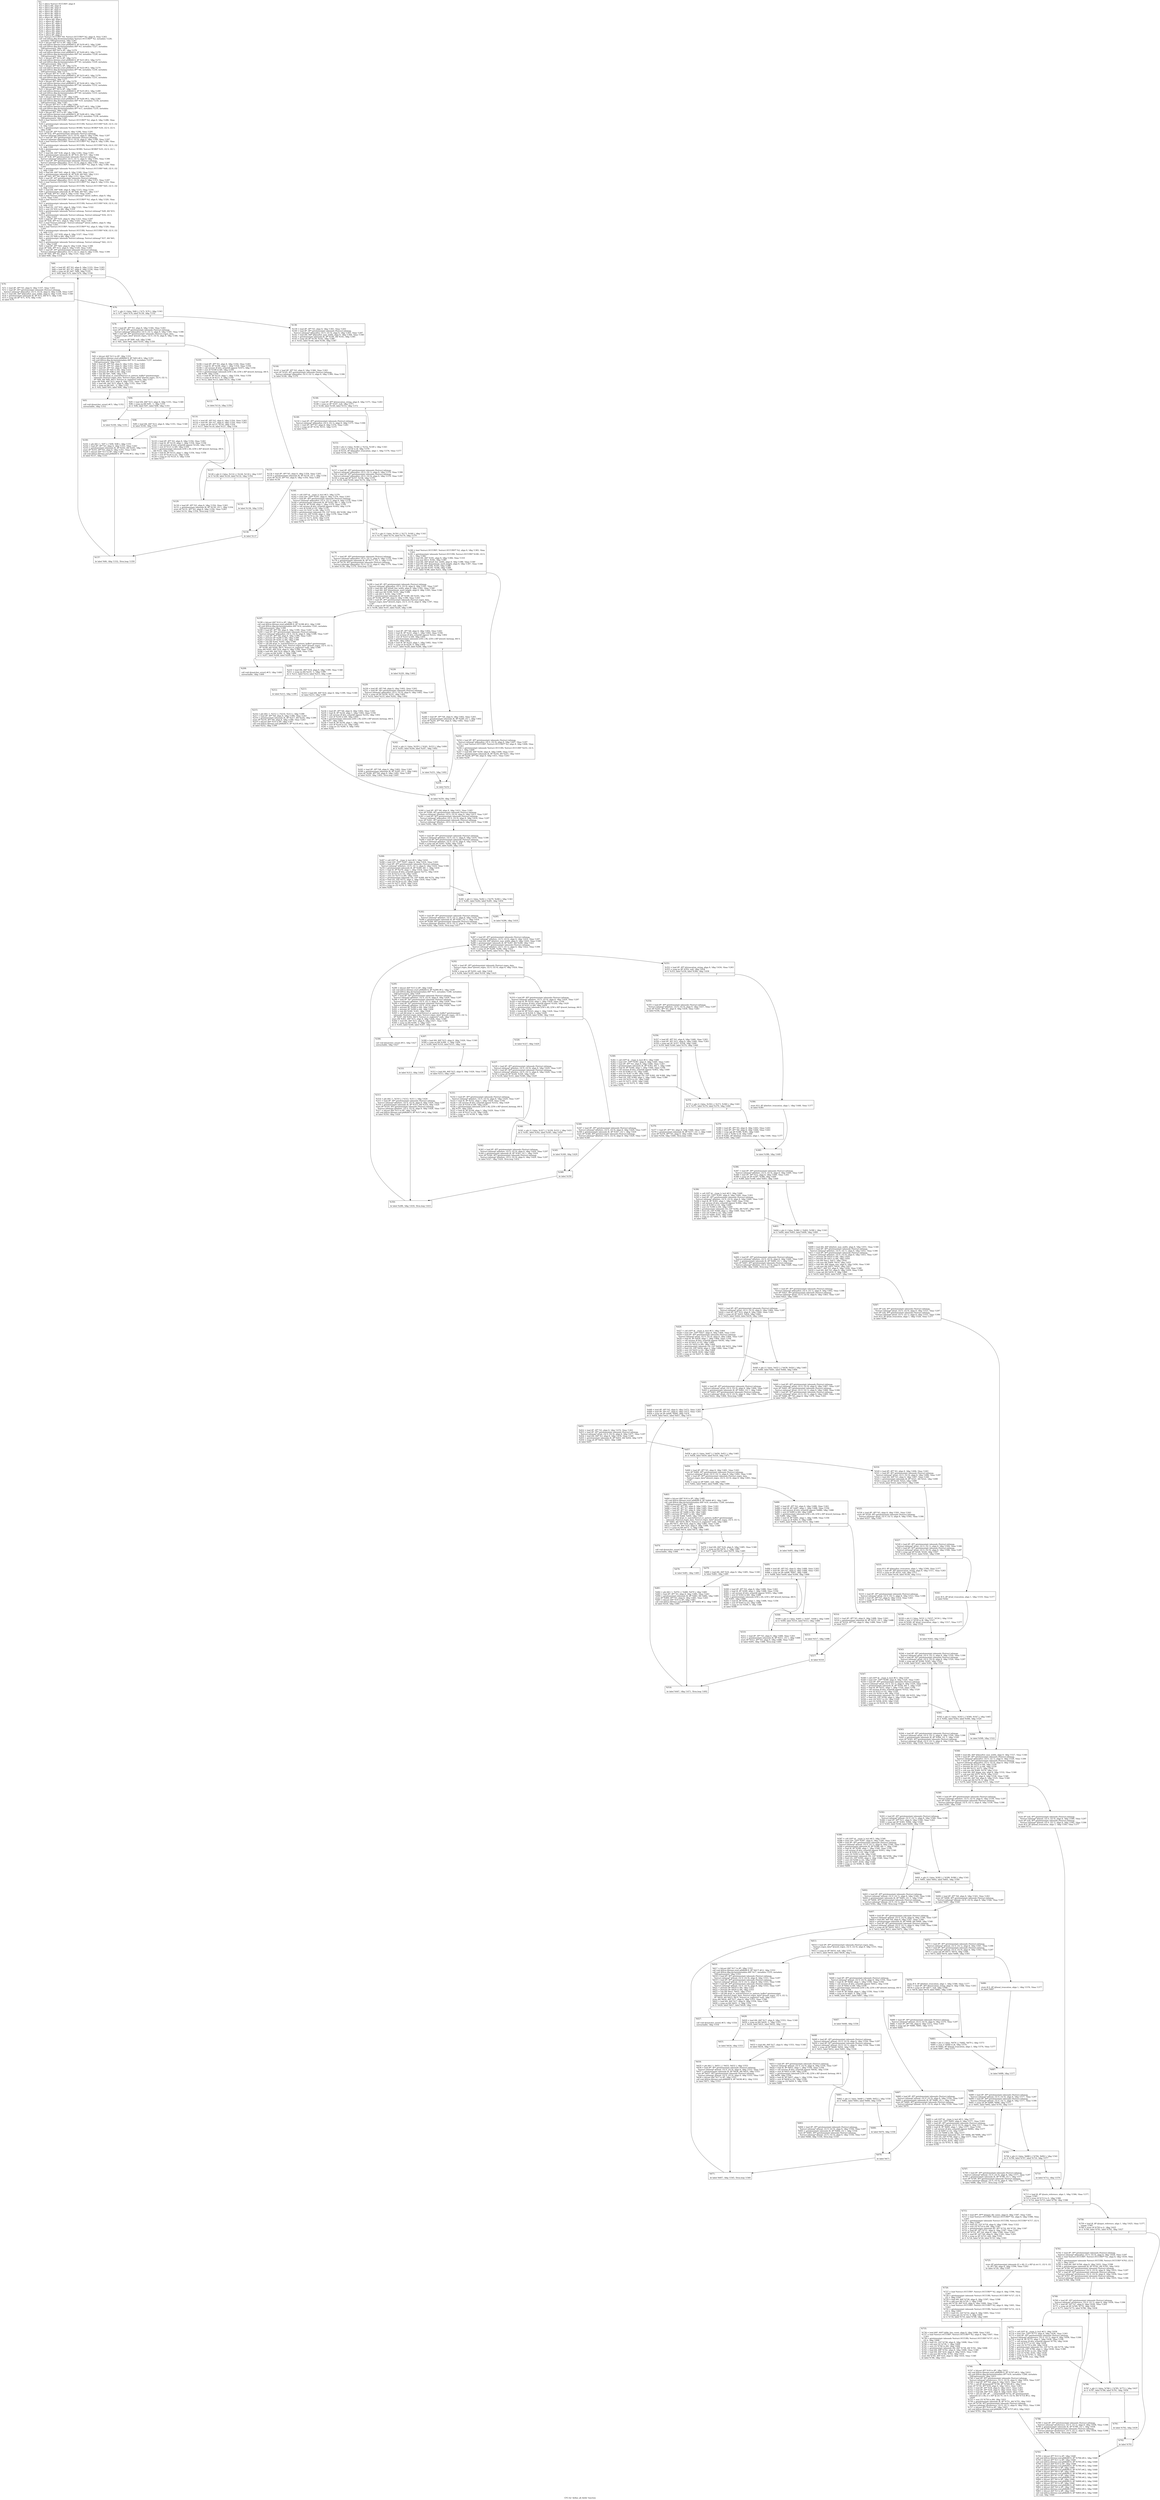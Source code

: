 digraph "CFG for 'define_all_fields' function" {
	label="CFG for 'define_all_fields' function";

	Node0x19ddf50 [shape=record,label="{%1:\l  %2 = alloca %struct.OCCURS*, align 8\l  %3 = alloca i64, align 8\l  %4 = alloca i64, align 8\l  %5 = alloca i8*, align 8\l  %6 = alloca i8*, align 8\l  %7 = alloca i8*, align 8\l  %8 = alloca i8*, align 8\l  %9 = alloca i8*, align 8\l  %10 = alloca i64, align 8\l  %11 = alloca i8*, align 8\l  %12 = alloca i8*, align 8\l  %13 = alloca i64, align 8\l  %14 = alloca i64, align 8\l  %15 = alloca i64, align 8\l  %16 = alloca i64, align 8\l  %17 = alloca i64, align 8\l  %18 = alloca i8*, align 8\l  store %struct.OCCURS* %0, %struct.OCCURS** %2, align 8, !tbaa !1263\l  call void @llvm.dbg.declare(metadata %struct.OCCURS** %2, metadata !1226,\l... metadata !DIExpression()), !dbg !1267\l  %19 = bitcast i64* %3 to i8*, !dbg !1268\l  call void @llvm.lifetime.start.p0i8(i64 8, i8* %19) #12, !dbg !1268\l  call void @llvm.dbg.declare(metadata i64* %3, metadata !1227, metadata\l... !DIExpression()), !dbg !1269\l  %20 = bitcast i64* %4 to i8*, !dbg !1270\l  call void @llvm.lifetime.start.p0i8(i64 8, i8* %20) #12, !dbg !1270\l  call void @llvm.dbg.declare(metadata i64* %4, metadata !1228, metadata\l... !DIExpression()), !dbg !1271\l  %21 = bitcast i8** %5 to i8*, !dbg !1272\l  call void @llvm.lifetime.start.p0i8(i64 8, i8* %21) #12, !dbg !1272\l  call void @llvm.dbg.declare(metadata i8** %5, metadata !1229, metadata\l... !DIExpression()), !dbg !1273\l  %22 = bitcast i8** %6 to i8*, !dbg !1274\l  call void @llvm.lifetime.start.p0i8(i64 8, i8* %22) #12, !dbg !1274\l  call void @llvm.dbg.declare(metadata i8** %6, metadata !1230, metadata\l... !DIExpression()), !dbg !1275\l  %23 = bitcast i8** %7 to i8*, !dbg !1276\l  call void @llvm.lifetime.start.p0i8(i64 8, i8* %23) #12, !dbg !1276\l  call void @llvm.dbg.declare(metadata i8** %7, metadata !1231, metadata\l... !DIExpression()), !dbg !1277\l  %24 = bitcast i8** %8 to i8*, !dbg !1278\l  call void @llvm.lifetime.start.p0i8(i64 8, i8* %24) #12, !dbg !1278\l  call void @llvm.dbg.declare(metadata i8** %8, metadata !1232, metadata\l... !DIExpression()), !dbg !1279\l  %25 = bitcast i8** %9 to i8*, !dbg !1280\l  call void @llvm.lifetime.start.p0i8(i64 8, i8* %25) #12, !dbg !1280\l  call void @llvm.dbg.declare(metadata i8** %9, metadata !1233, metadata\l... !DIExpression()), !dbg !1281\l  %26 = bitcast i64* %10 to i8*, !dbg !1282\l  call void @llvm.lifetime.start.p0i8(i64 8, i8* %26) #12, !dbg !1282\l  call void @llvm.dbg.declare(metadata i64* %10, metadata !1234, metadata\l... !DIExpression()), !dbg !1283\l  %27 = bitcast i8** %11 to i8*, !dbg !1284\l  call void @llvm.lifetime.start.p0i8(i64 8, i8* %27) #12, !dbg !1284\l  call void @llvm.dbg.declare(metadata i8** %11, metadata !1235, metadata\l... !DIExpression()), !dbg !1285\l  %28 = bitcast i8** %12 to i8*, !dbg !1286\l  call void @llvm.lifetime.start.p0i8(i64 8, i8* %28) #12, !dbg !1286\l  call void @llvm.dbg.declare(metadata i8** %12, metadata !1236, metadata\l... !DIExpression()), !dbg !1287\l  %29 = load %struct.OCCURS*, %struct.OCCURS** %2, align 8, !dbg !1288, !tbaa\l... !1263\l  %30 = getelementptr inbounds %struct.OCCURS, %struct.OCCURS* %29, i32 0, i32\l... 0, !dbg !1289\l  %31 = getelementptr inbounds %struct.WORD, %struct.WORD* %30, i32 0, i32 0,\l... !dbg !1290\l  %32 = load i8*, i8** %31, align 8, !dbg !1290, !tbaa !1291\l  store i8* %32, i8** getelementptr inbounds (%struct.infomap,\l... %struct.infomap* @keyafter, i32 0, i32 0), align 8, !dbg !1296, !tbaa !1297\l  %33 = load i8*, i8** getelementptr inbounds (%struct.infomap,\l... %struct.infomap* @keyafter, i32 0, i32 0), align 8, !dbg !1299, !tbaa !1297\l  %34 = load %struct.OCCURS*, %struct.OCCURS** %2, align 8, !dbg !1300, !tbaa\l... !1263\l  %35 = getelementptr inbounds %struct.OCCURS, %struct.OCCURS* %34, i32 0, i32\l... 0, !dbg !1301\l  %36 = getelementptr inbounds %struct.WORD, %struct.WORD* %35, i32 0, i32 1,\l... !dbg !1302\l  %37 = load i64, i64* %36, align 8, !dbg !1302, !tbaa !1303\l  %38 = getelementptr inbounds i8, i8* %33, i64 %37, !dbg !1304\l  store i8* %38, i8** getelementptr inbounds (%struct.infomap,\l... %struct.infomap* @keyafter, i32 0, i32 1), align 8, !dbg !1305, !tbaa !1306\l  %39 = load i8*, i8** getelementptr inbounds (%struct.infomap,\l... %struct.infomap* @keyafter, i32 0, i32 0), align 8, !dbg !1307, !tbaa !1297\l  %40 = load %struct.OCCURS*, %struct.OCCURS** %2, align 8, !dbg !1308, !tbaa\l... !1263\l  %41 = getelementptr inbounds %struct.OCCURS, %struct.OCCURS* %40, i32 0, i32\l... 1, !dbg !1309\l  %42 = load i64, i64* %41, align 8, !dbg !1309, !tbaa !1310\l  %43 = getelementptr inbounds i8, i8* %39, i64 %42, !dbg !1311\l  store i8* %43, i8** %6, align 8, !dbg !1312, !tbaa !1263\l  %44 = load i8*, i8** getelementptr inbounds (%struct.infomap,\l... %struct.infomap* @keyafter, i32 0, i32 0), align 8, !dbg !1313, !tbaa !1297\l  %45 = load %struct.OCCURS*, %struct.OCCURS** %2, align 8, !dbg !1314, !tbaa\l... !1263\l  %46 = getelementptr inbounds %struct.OCCURS, %struct.OCCURS* %45, i32 0, i32\l... 2, !dbg !1315\l  %47 = load i64, i64* %46, align 8, !dbg !1315, !tbaa !1316\l  %48 = getelementptr inbounds i8, i8* %44, i64 %47, !dbg !1317\l  store i8* %48, i8** %7, align 8, !dbg !1318, !tbaa !1263\l  %49 = load %struct.infomap*, %struct.infomap** @text_buffers, align 8, !dbg\l... !1319, !tbaa !1263\l  %50 = load %struct.OCCURS*, %struct.OCCURS** %2, align 8, !dbg !1320, !tbaa\l... !1263\l  %51 = getelementptr inbounds %struct.OCCURS, %struct.OCCURS* %50, i32 0, i32\l... 4, !dbg !1321\l  %52 = load i32, i32* %51, align 8, !dbg !1321, !tbaa !1322\l  %53 = sext i32 %52 to i64, !dbg !1319\l  %54 = getelementptr inbounds %struct.infomap, %struct.infomap* %49, i64 %53,\l... !dbg !1319\l  %55 = getelementptr inbounds %struct.infomap, %struct.infomap* %54, i32 0,\l... i32 0, !dbg !1323\l  %56 = load i8*, i8** %55, align 8, !dbg !1323, !tbaa !1297\l  store i8* %56, i8** %11, align 8, !dbg !1324, !tbaa !1263\l  %57 = load %struct.infomap*, %struct.infomap** @text_buffers, align 8, !dbg\l... !1325, !tbaa !1263\l  %58 = load %struct.OCCURS*, %struct.OCCURS** %2, align 8, !dbg !1326, !tbaa\l... !1263\l  %59 = getelementptr inbounds %struct.OCCURS, %struct.OCCURS* %58, i32 0, i32\l... 4, !dbg !1327\l  %60 = load i32, i32* %59, align 8, !dbg !1327, !tbaa !1322\l  %61 = sext i32 %60 to i64, !dbg !1325\l  %62 = getelementptr inbounds %struct.infomap, %struct.infomap* %57, i64 %61,\l... !dbg !1325\l  %63 = getelementptr inbounds %struct.infomap, %struct.infomap* %62, i32 0,\l... i32 1, !dbg !1328\l  %64 = load i8*, i8** %63, align 8, !dbg !1328, !tbaa !1306\l  store i8* %64, i8** %12, align 8, !dbg !1329, !tbaa !1263\l  %65 = load i8*, i8** getelementptr inbounds (%struct.infomap,\l... %struct.infomap* @keyafter, i32 0, i32 1), align 8, !dbg !1330, !tbaa !1306\l  store i8* %65, i8** %5, align 8, !dbg !1331, !tbaa !1263\l  br label %66, !dbg !1332\l}"];
	Node0x19ddf50 -> Node0x19a4c50;
	Node0x19a4c50 [shape=record,label="{%66:\l\l  %67 = load i8*, i8** %5, align 8, !dbg !1333, !tbaa !1263\l  %68 = load i8*, i8** %7, align 8, !dbg !1334, !tbaa !1263\l  %69 = icmp ult i8* %67, %68, !dbg !1335\l  br i1 %69, label %70, label %76, !dbg !1336\l|{<s0>T|<s1>F}}"];
	Node0x19a4c50:s0 -> Node0x19a5270;
	Node0x19a4c50:s1 -> Node0x19a52c0;
	Node0x19a5270 [shape=record,label="{%70:\l\l  %71 = load i8*, i8** %5, align 8, !dbg !1337, !tbaa !1263\l  %72 = load i8*, i8** getelementptr inbounds (%struct.infomap,\l... %struct.infomap* @keyafter, i32 0, i32 0), align 8, !dbg !1338, !tbaa !1297\l  %73 = load i64, i64* @keyafter_max_width, align 8, !dbg !1339, !tbaa !1340\l  %74 = getelementptr inbounds i8, i8* %72, i64 %73, !dbg !1341\l  %75 = icmp ule i8* %71, %74, !dbg !1342\l  br label %76\l}"];
	Node0x19a5270 -> Node0x19a52c0;
	Node0x19a52c0 [shape=record,label="{%76:\l\l  %77 = phi i1 [ false, %66 ], [ %75, %70 ], !dbg !1343\l  br i1 %77, label %78, label %138, !dbg !1332\l|{<s0>T|<s1>F}}"];
	Node0x19a52c0:s0 -> Node0x19a5310;
	Node0x19a52c0:s1 -> Node0x19a5860;
	Node0x19a5310 [shape=record,label="{%78:\l\l  %79 = load i8*, i8** %5, align 8, !dbg !1344, !tbaa !1263\l  store i8* %79, i8** getelementptr inbounds (%struct.infomap,\l... %struct.infomap* @keyafter, i32 0, i32 1), align 8, !dbg !1345, !tbaa !1306\l  %80 = load i8*, i8** getelementptr inbounds (%struct.regex_data,\l... %struct.regex_data* @word_regex, i32 0, i32 0), align 8, !dbg !1346, !tbaa\l... !1347\l  %81 = icmp ne i8* %80, null, !dbg !1346\l  br i1 %81, label %82, label %105, !dbg !1350\l|{<s0>T|<s1>F}}"];
	Node0x19a5310:s0 -> Node0x19a5360;
	Node0x19a5310:s1 -> Node0x19a5540;
	Node0x19a5360 [shape=record,label="{%82:\l\l  %83 = bitcast i64* %13 to i8*, !dbg !1351\l  call void @llvm.lifetime.start.p0i8(i64 8, i8* %83) #12, !dbg !1351\l  call void @llvm.dbg.declare(metadata i64* %13, metadata !1237, metadata\l... !DIExpression()), !dbg !1351\l  %84 = load i8*, i8** %5, align 8, !dbg !1351, !tbaa !1263\l  %85 = load i8*, i8** %7, align 8, !dbg !1351, !tbaa !1263\l  %86 = load i8*, i8** %5, align 8, !dbg !1351, !tbaa !1263\l  %87 = ptrtoint i8* %85 to i64, !dbg !1351\l  %88 = ptrtoint i8* %86 to i64, !dbg !1351\l  %89 = sub i64 %87, %88, !dbg !1351\l  %90 = call i64 @rpl_re_match(%struct.re_pattern_buffer* getelementptr\l... inbounds (%struct.regex_data, %struct.regex_data* @word_regex, i32 0, i32 1),\l... i8* %84, i64 %89, i64 0, %struct.re_registers* null), !dbg !1351\l  store i64 %90, i64* %13, align 8, !dbg !1351, !tbaa !1340\l  %91 = load i64, i64* %13, align 8, !dbg !1352, !tbaa !1340\l  %92 = icmp eq i64 %91, -2, !dbg !1352\l  br i1 %92, label %93, label %94, !dbg !1351\l|{<s0>T|<s1>F}}"];
	Node0x19a5360:s0 -> Node0x19a53b0;
	Node0x19a5360:s1 -> Node0x19a5400;
	Node0x19a53b0 [shape=record,label="{%93:\l\l  call void @matcher_error() #15, !dbg !1352\l  unreachable, !dbg !1352\l}"];
	Node0x19a5400 [shape=record,label="{%94:\l\l  %95 = load i64, i64* %13, align 8, !dbg !1351, !tbaa !1340\l  %96 = icmp eq i64 %95, -1, !dbg !1351\l  br i1 %96, label %97, label %98, !dbg !1351\l|{<s0>T|<s1>F}}"];
	Node0x19a5400:s0 -> Node0x19a5450;
	Node0x19a5400:s1 -> Node0x19a54a0;
	Node0x19a5450 [shape=record,label="{%97:\l\l  br label %100, !dbg !1351\l}"];
	Node0x19a5450 -> Node0x19a54f0;
	Node0x19a54a0 [shape=record,label="{%98:\l\l  %99 = load i64, i64* %13, align 8, !dbg !1351, !tbaa !1340\l  br label %100, !dbg !1351\l}"];
	Node0x19a54a0 -> Node0x19a54f0;
	Node0x19a54f0 [shape=record,label="{%100:\l\l  %101 = phi i64 [ 1, %97 ], [ %99, %98 ], !dbg !1351\l  %102 = load i8*, i8** %5, align 8, !dbg !1351, !tbaa !1263\l  %103 = getelementptr inbounds i8, i8* %102, i64 %101, !dbg !1351\l  store i8* %103, i8** %5, align 8, !dbg !1351, !tbaa !1263\l  %104 = bitcast i64* %13 to i8*, !dbg !1346\l  call void @llvm.lifetime.end.p0i8(i64 8, i8* %104) #12, !dbg !1346\l  br label %137, !dbg !1351\l}"];
	Node0x19a54f0 -> Node0x19a5810;
	Node0x19a5540 [shape=record,label="{%105:\l\l  %106 = load i8*, i8** %5, align 8, !dbg !1354, !tbaa !1263\l  %107 = load i8, i8* %106, align 1, !dbg !1354, !tbaa !1356\l  %108 = call zeroext i8 @to_uchar(i8 signext %107), !dbg !1354\l  %109 = zext i8 %108 to i64, !dbg !1354\l  %110 = getelementptr inbounds [256 x i8], [256 x i8]* @word_fastmap, i64 0,\l... i64 %109, !dbg !1354\l  %111 = load i8, i8* %110, align 1, !dbg !1354, !tbaa !1356\l  %112 = icmp ne i8 %111, 0, !dbg !1354\l  br i1 %112, label %113, label %133, !dbg !1346\l|{<s0>T|<s1>F}}"];
	Node0x19a5540:s0 -> Node0x19a5590;
	Node0x19a5540:s1 -> Node0x19a5770;
	Node0x19a5590 [shape=record,label="{%113:\l\l  br label %114, !dbg !1354\l}"];
	Node0x19a5590 -> Node0x19a55e0;
	Node0x19a55e0 [shape=record,label="{%114:\l\l  %115 = load i8*, i8** %5, align 8, !dbg !1354, !tbaa !1263\l  %116 = load i8*, i8** %7, align 8, !dbg !1354, !tbaa !1263\l  %117 = icmp ult i8* %115, %116, !dbg !1354\l  br i1 %117, label %118, label %127, !dbg !1354\l|{<s0>T|<s1>F}}"];
	Node0x19a55e0:s0 -> Node0x19a5630;
	Node0x19a55e0:s1 -> Node0x19a5680;
	Node0x19a5630 [shape=record,label="{%118:\l\l  %119 = load i8*, i8** %5, align 8, !dbg !1354, !tbaa !1263\l  %120 = load i8, i8* %119, align 1, !dbg !1354, !tbaa !1356\l  %121 = call zeroext i8 @to_uchar(i8 signext %120), !dbg !1354\l  %122 = zext i8 %121 to i64, !dbg !1354\l  %123 = getelementptr inbounds [256 x i8], [256 x i8]* @word_fastmap, i64 0,\l... i64 %122, !dbg !1354\l  %124 = load i8, i8* %123, align 1, !dbg !1354, !tbaa !1356\l  %125 = sext i8 %124 to i32, !dbg !1354\l  %126 = icmp ne i32 %125, 0, !dbg !1354\l  br label %127\l}"];
	Node0x19a5630 -> Node0x19a5680;
	Node0x19a5680 [shape=record,label="{%127:\l\l  %128 = phi i1 [ false, %114 ], [ %126, %118 ], !dbg !1357\l  br i1 %128, label %129, label %132, !dbg !1354\l|{<s0>T|<s1>F}}"];
	Node0x19a5680:s0 -> Node0x19a56d0;
	Node0x19a5680:s1 -> Node0x19a5720;
	Node0x19a56d0 [shape=record,label="{%129:\l\l  %130 = load i8*, i8** %5, align 8, !dbg !1354, !tbaa !1263\l  %131 = getelementptr inbounds i8, i8* %130, i32 1, !dbg !1354\l  store i8* %131, i8** %5, align 8, !dbg !1354, !tbaa !1263\l  br label %114, !dbg !1354, !llvm.loop !1358\l}"];
	Node0x19a56d0 -> Node0x19a55e0;
	Node0x19a5720 [shape=record,label="{%132:\l\l  br label %136, !dbg !1354\l}"];
	Node0x19a5720 -> Node0x19a57c0;
	Node0x19a5770 [shape=record,label="{%133:\l\l  %134 = load i8*, i8** %5, align 8, !dbg !1354, !tbaa !1263\l  %135 = getelementptr inbounds i8, i8* %134, i32 1, !dbg !1354\l  store i8* %135, i8** %5, align 8, !dbg !1354, !tbaa !1263\l  br label %136\l}"];
	Node0x19a5770 -> Node0x19a57c0;
	Node0x19a57c0 [shape=record,label="{%136:\l\l  br label %137\l}"];
	Node0x19a57c0 -> Node0x19a5810;
	Node0x19a5810 [shape=record,label="{%137:\l\l  br label %66, !dbg !1332, !llvm.loop !1359\l}"];
	Node0x19a5810 -> Node0x19a4c50;
	Node0x19a5860 [shape=record,label="{%138:\l\l  %139 = load i8*, i8** %5, align 8, !dbg !1361, !tbaa !1263\l  %140 = load i8*, i8** getelementptr inbounds (%struct.infomap,\l... %struct.infomap* @keyafter, i32 0, i32 0), align 8, !dbg !1363, !tbaa !1297\l  %141 = load i64, i64* @keyafter_max_width, align 8, !dbg !1364, !tbaa !1340\l  %142 = getelementptr inbounds i8, i8* %140, i64 %141, !dbg !1365\l  %143 = icmp ule i8* %139, %142, !dbg !1366\l  br i1 %143, label %144, label %146, !dbg !1367\l|{<s0>T|<s1>F}}"];
	Node0x19a5860:s0 -> Node0x19a58b0;
	Node0x19a5860:s1 -> Node0x19a5900;
	Node0x19a58b0 [shape=record,label="{%144:\l\l  %145 = load i8*, i8** %5, align 8, !dbg !1368, !tbaa !1263\l  store i8* %145, i8** getelementptr inbounds (%struct.infomap,\l... %struct.infomap* @keyafter, i32 0, i32 1), align 8, !dbg !1369, !tbaa !1306\l  br label %146, !dbg !1370\l}"];
	Node0x19a58b0 -> Node0x19a5900;
	Node0x19a5900 [shape=record,label="{%146:\l\l  %147 = load i8*, i8** @truncation_string, align 8, !dbg !1371, !tbaa !1263\l  %148 = icmp ne i8* %147, null, !dbg !1371\l  br i1 %148, label %149, label %153, !dbg !1372\l|{<s0>T|<s1>F}}"];
	Node0x19a5900:s0 -> Node0x19a5950;
	Node0x19a5900:s1 -> Node0x19a59a0;
	Node0x19a5950 [shape=record,label="{%149:\l\l  %150 = load i8*, i8** getelementptr inbounds (%struct.infomap,\l... %struct.infomap* @keyafter, i32 0, i32 1), align 8, !dbg !1373, !tbaa !1306\l  %151 = load i8*, i8** %7, align 8, !dbg !1374, !tbaa !1263\l  %152 = icmp ult i8* %150, %151, !dbg !1375\l  br label %153\l}"];
	Node0x19a5950 -> Node0x19a59a0;
	Node0x19a59a0 [shape=record,label="{%153:\l\l  %154 = phi i1 [ false, %146 ], [ %152, %149 ], !dbg !1343\l  %155 = zext i1 %154 to i8, !dbg !1376\l  store i8 %155, i8* @keyafter_truncation, align 1, !dbg !1376, !tbaa !1377\l  br label %156, !dbg !1379\l}"];
	Node0x19a59a0 -> Node0x19a59f0;
	Node0x19a59f0 [shape=record,label="{%156:\l\l  %157 = load i8*, i8** getelementptr inbounds (%struct.infomap,\l... %struct.infomap* @keyafter, i32 0, i32 1), align 8, !dbg !1379, !tbaa !1306\l  %158 = load i8*, i8** getelementptr inbounds (%struct.infomap,\l... %struct.infomap* @keyafter, i32 0, i32 0), align 8, !dbg !1379, !tbaa !1297\l  %159 = icmp ugt i8* %157, %158, !dbg !1379\l  br i1 %159, label %160, label %174, !dbg !1379\l|{<s0>T|<s1>F}}"];
	Node0x19a59f0:s0 -> Node0x19a5a40;
	Node0x19a59f0:s1 -> Node0x19a5a90;
	Node0x19a5a40 [shape=record,label="{%160:\l\l  %161 = call i16** @__ctype_b_loc() #13, !dbg !1379\l  %162 = load i16*, i16** %161, align 8, !dbg !1379, !tbaa !1263\l  %163 = load i8*, i8** getelementptr inbounds (%struct.infomap,\l... %struct.infomap* @keyafter, i32 0, i32 1), align 8, !dbg !1379, !tbaa !1306\l  %164 = getelementptr inbounds i8, i8* %163, i64 -1, !dbg !1379\l  %165 = load i8, i8* %164, align 1, !dbg !1379, !tbaa !1356\l  %166 = call zeroext i8 @to_uchar(i8 signext %165), !dbg !1379\l  %167 = zext i8 %166 to i32, !dbg !1379\l  %168 = sext i32 %167 to i64, !dbg !1379\l  %169 = getelementptr inbounds i16, i16* %162, i64 %168, !dbg !1379\l  %170 = load i16, i16* %169, align 2, !dbg !1379, !tbaa !1380\l  %171 = zext i16 %170 to i32, !dbg !1379\l  %172 = and i32 %171, 8192, !dbg !1379\l  %173 = icmp ne i32 %172, 0, !dbg !1379\l  br label %174\l}"];
	Node0x19a5a40 -> Node0x19a5a90;
	Node0x19a5a90 [shape=record,label="{%174:\l\l  %175 = phi i1 [ false, %156 ], [ %173, %160 ], !dbg !1343\l  br i1 %175, label %176, label %179, !dbg !1379\l|{<s0>T|<s1>F}}"];
	Node0x19a5a90:s0 -> Node0x19a5ae0;
	Node0x19a5a90:s1 -> Node0x19a5b30;
	Node0x19a5ae0 [shape=record,label="{%176:\l\l  %177 = load i8*, i8** getelementptr inbounds (%struct.infomap,\l... %struct.infomap* @keyafter, i32 0, i32 1), align 8, !dbg !1379, !tbaa !1306\l  %178 = getelementptr inbounds i8, i8* %177, i32 -1, !dbg !1379\l  store i8* %178, i8** getelementptr inbounds (%struct.infomap,\l... %struct.infomap* @keyafter, i32 0, i32 1), align 8, !dbg !1379, !tbaa !1306\l  br label %156, !dbg !1379, !llvm.loop !1382\l}"];
	Node0x19a5ae0 -> Node0x19a59f0;
	Node0x19a5b30 [shape=record,label="{%179:\l\l  %180 = load %struct.OCCURS*, %struct.OCCURS** %2, align 8, !dbg !1383, !tbaa\l... !1263\l  %181 = getelementptr inbounds %struct.OCCURS, %struct.OCCURS* %180, i32 0,\l... i32 1, !dbg !1384\l  %182 = load i64, i64* %181, align 8, !dbg !1384, !tbaa !1310\l  %183 = sub nsw i64 0, %182, !dbg !1385\l  %184 = load i64, i64* @half_line_width, align 8, !dbg !1386, !tbaa !1340\l  %185 = load i64, i64* @maximum_word_length, align 8, !dbg !1387, !tbaa !1340\l  %186 = add nsw i64 %184, %185, !dbg !1388\l  %187 = icmp sgt i64 %183, %186, !dbg !1389\l  br i1 %187, label %188, label %253, !dbg !1390\l|{<s0>T|<s1>F}}"];
	Node0x19a5b30:s0 -> Node0x19a5b80;
	Node0x19a5b30:s1 -> Node0x19a60d0;
	Node0x19a5b80 [shape=record,label="{%188:\l\l  %189 = load i8*, i8** getelementptr inbounds (%struct.infomap,\l... %struct.infomap* @keyafter, i32 0, i32 0), align 8, !dbg !1391, !tbaa !1297\l  %190 = load i64, i64* @half_line_width, align 8, !dbg !1392, !tbaa !1340\l  %191 = load i64, i64* @maximum_word_length, align 8, !dbg !1393, !tbaa !1340\l  %192 = add nsw i64 %190, %191, !dbg !1394\l  %193 = sub i64 0, %192, !dbg !1395\l  %194 = getelementptr inbounds i8, i8* %189, i64 %193, !dbg !1395\l  store i8* %194, i8** %8, align 8, !dbg !1396, !tbaa !1263\l  %195 = load i8*, i8** getelementptr inbounds (%struct.regex_data,\l... %struct.regex_data* @word_regex, i32 0, i32 0), align 8, !dbg !1397, !tbaa\l... !1347\l  %196 = icmp ne i8* %195, null, !dbg !1397\l  br i1 %196, label %197, label %220, !dbg !1398\l|{<s0>T|<s1>F}}"];
	Node0x19a5b80:s0 -> Node0x19a5bd0;
	Node0x19a5b80:s1 -> Node0x19a5db0;
	Node0x19a5bd0 [shape=record,label="{%197:\l\l  %198 = bitcast i64* %14 to i8*, !dbg !1399\l  call void @llvm.lifetime.start.p0i8(i64 8, i8* %198) #12, !dbg !1399\l  call void @llvm.dbg.declare(metadata i64* %14, metadata !1241, metadata\l... !DIExpression()), !dbg !1399\l  %199 = load i8*, i8** %8, align 8, !dbg !1399, !tbaa !1263\l  %200 = load i8*, i8** getelementptr inbounds (%struct.infomap,\l... %struct.infomap* @keyafter, i32 0, i32 0), align 8, !dbg !1399, !tbaa !1297\l  %201 = load i8*, i8** %8, align 8, !dbg !1399, !tbaa !1263\l  %202 = ptrtoint i8* %200 to i64, !dbg !1399\l  %203 = ptrtoint i8* %201 to i64, !dbg !1399\l  %204 = sub i64 %202, %203, !dbg !1399\l  %205 = call i64 @rpl_re_match(%struct.re_pattern_buffer* getelementptr\l... inbounds (%struct.regex_data, %struct.regex_data* @word_regex, i32 0, i32 1),\l... i8* %199, i64 %204, i64 0, %struct.re_registers* null), !dbg !1399\l  store i64 %205, i64* %14, align 8, !dbg !1399, !tbaa !1340\l  %206 = load i64, i64* %14, align 8, !dbg !1400, !tbaa !1340\l  %207 = icmp eq i64 %206, -2, !dbg !1400\l  br i1 %207, label %208, label %209, !dbg !1399\l|{<s0>T|<s1>F}}"];
	Node0x19a5bd0:s0 -> Node0x19a5c20;
	Node0x19a5bd0:s1 -> Node0x19a5c70;
	Node0x19a5c20 [shape=record,label="{%208:\l\l  call void @matcher_error() #15, !dbg !1400\l  unreachable, !dbg !1400\l}"];
	Node0x19a5c70 [shape=record,label="{%209:\l\l  %210 = load i64, i64* %14, align 8, !dbg !1399, !tbaa !1340\l  %211 = icmp eq i64 %210, -1, !dbg !1399\l  br i1 %211, label %212, label %213, !dbg !1399\l|{<s0>T|<s1>F}}"];
	Node0x19a5c70:s0 -> Node0x19a5cc0;
	Node0x19a5c70:s1 -> Node0x19a5d10;
	Node0x19a5cc0 [shape=record,label="{%212:\l\l  br label %215, !dbg !1399\l}"];
	Node0x19a5cc0 -> Node0x19a5d60;
	Node0x19a5d10 [shape=record,label="{%213:\l\l  %214 = load i64, i64* %14, align 8, !dbg !1399, !tbaa !1340\l  br label %215, !dbg !1399\l}"];
	Node0x19a5d10 -> Node0x19a5d60;
	Node0x19a5d60 [shape=record,label="{%215:\l\l  %216 = phi i64 [ 1, %212 ], [ %214, %213 ], !dbg !1399\l  %217 = load i8*, i8** %8, align 8, !dbg !1399, !tbaa !1263\l  %218 = getelementptr inbounds i8, i8* %217, i64 %216, !dbg !1399\l  store i8* %218, i8** %8, align 8, !dbg !1399, !tbaa !1263\l  %219 = bitcast i64* %14 to i8*, !dbg !1397\l  call void @llvm.lifetime.end.p0i8(i64 8, i8* %219) #12, !dbg !1397\l  br label %252, !dbg !1399\l}"];
	Node0x19a5d60 -> Node0x19a6080;
	Node0x19a5db0 [shape=record,label="{%220:\l\l  %221 = load i8*, i8** %8, align 8, !dbg !1402, !tbaa !1263\l  %222 = load i8, i8* %221, align 1, !dbg !1402, !tbaa !1356\l  %223 = call zeroext i8 @to_uchar(i8 signext %222), !dbg !1402\l  %224 = zext i8 %223 to i64, !dbg !1402\l  %225 = getelementptr inbounds [256 x i8], [256 x i8]* @word_fastmap, i64 0,\l... i64 %224, !dbg !1402\l  %226 = load i8, i8* %225, align 1, !dbg !1402, !tbaa !1356\l  %227 = icmp ne i8 %226, 0, !dbg !1402\l  br i1 %227, label %228, label %248, !dbg !1397\l|{<s0>T|<s1>F}}"];
	Node0x19a5db0:s0 -> Node0x19a5e00;
	Node0x19a5db0:s1 -> Node0x19a5fe0;
	Node0x19a5e00 [shape=record,label="{%228:\l\l  br label %229, !dbg !1402\l}"];
	Node0x19a5e00 -> Node0x19a5e50;
	Node0x19a5e50 [shape=record,label="{%229:\l\l  %230 = load i8*, i8** %8, align 8, !dbg !1402, !tbaa !1263\l  %231 = load i8*, i8** getelementptr inbounds (%struct.infomap,\l... %struct.infomap* @keyafter, i32 0, i32 0), align 8, !dbg !1402, !tbaa !1297\l  %232 = icmp ult i8* %230, %231, !dbg !1402\l  br i1 %232, label %233, label %242, !dbg !1402\l|{<s0>T|<s1>F}}"];
	Node0x19a5e50:s0 -> Node0x19a5ea0;
	Node0x19a5e50:s1 -> Node0x19a5ef0;
	Node0x19a5ea0 [shape=record,label="{%233:\l\l  %234 = load i8*, i8** %8, align 8, !dbg !1402, !tbaa !1263\l  %235 = load i8, i8* %234, align 1, !dbg !1402, !tbaa !1356\l  %236 = call zeroext i8 @to_uchar(i8 signext %235), !dbg !1402\l  %237 = zext i8 %236 to i64, !dbg !1402\l  %238 = getelementptr inbounds [256 x i8], [256 x i8]* @word_fastmap, i64 0,\l... i64 %237, !dbg !1402\l  %239 = load i8, i8* %238, align 1, !dbg !1402, !tbaa !1356\l  %240 = sext i8 %239 to i32, !dbg !1402\l  %241 = icmp ne i32 %240, 0, !dbg !1402\l  br label %242\l}"];
	Node0x19a5ea0 -> Node0x19a5ef0;
	Node0x19a5ef0 [shape=record,label="{%242:\l\l  %243 = phi i1 [ false, %229 ], [ %241, %233 ], !dbg !1404\l  br i1 %243, label %244, label %247, !dbg !1402\l|{<s0>T|<s1>F}}"];
	Node0x19a5ef0:s0 -> Node0x19a5f40;
	Node0x19a5ef0:s1 -> Node0x19a5f90;
	Node0x19a5f40 [shape=record,label="{%244:\l\l  %245 = load i8*, i8** %8, align 8, !dbg !1402, !tbaa !1263\l  %246 = getelementptr inbounds i8, i8* %245, i32 1, !dbg !1402\l  store i8* %246, i8** %8, align 8, !dbg !1402, !tbaa !1263\l  br label %229, !dbg !1402, !llvm.loop !1405\l}"];
	Node0x19a5f40 -> Node0x19a5e50;
	Node0x19a5f90 [shape=record,label="{%247:\l\l  br label %251, !dbg !1402\l}"];
	Node0x19a5f90 -> Node0x19a6030;
	Node0x19a5fe0 [shape=record,label="{%248:\l\l  %249 = load i8*, i8** %8, align 8, !dbg !1402, !tbaa !1263\l  %250 = getelementptr inbounds i8, i8* %249, i32 1, !dbg !1402\l  store i8* %250, i8** %8, align 8, !dbg !1402, !tbaa !1263\l  br label %251\l}"];
	Node0x19a5fe0 -> Node0x19a6030;
	Node0x19a6030 [shape=record,label="{%251:\l\l  br label %252\l}"];
	Node0x19a6030 -> Node0x19a6080;
	Node0x19a6080 [shape=record,label="{%252:\l\l  br label %259, !dbg !1406\l}"];
	Node0x19a6080 -> Node0x19a6120;
	Node0x19a60d0 [shape=record,label="{%253:\l\l  %254 = load i8*, i8** getelementptr inbounds (%struct.infomap,\l... %struct.infomap* @keyafter, i32 0, i32 0), align 8, !dbg !1407, !tbaa !1297\l  %255 = load %struct.OCCURS*, %struct.OCCURS** %2, align 8, !dbg !1408, !tbaa\l... !1263\l  %256 = getelementptr inbounds %struct.OCCURS, %struct.OCCURS* %255, i32 0,\l... i32 1, !dbg !1409\l  %257 = load i64, i64* %256, align 8, !dbg !1409, !tbaa !1310\l  %258 = getelementptr inbounds i8, i8* %254, i64 %257, !dbg !1410\l  store i8* %258, i8** %8, align 8, !dbg !1411, !tbaa !1263\l  br label %259\l}"];
	Node0x19a60d0 -> Node0x19a6120;
	Node0x19a6120 [shape=record,label="{%259:\l\l  %260 = load i8*, i8** %8, align 8, !dbg !1412, !tbaa !1263\l  store i8* %260, i8** getelementptr inbounds (%struct.infomap,\l... %struct.infomap* @before, i32 0, i32 0), align 8, !dbg !1413, !tbaa !1297\l  %261 = load i8*, i8** getelementptr inbounds (%struct.infomap,\l... %struct.infomap* @keyafter, i32 0, i32 0), align 8, !dbg !1414, !tbaa !1297\l  store i8* %261, i8** getelementptr inbounds (%struct.infomap,\l... %struct.infomap* @before, i32 0, i32 1), align 8, !dbg !1415, !tbaa !1306\l  br label %262, !dbg !1416\l}"];
	Node0x19a6120 -> Node0x19a6170;
	Node0x19a6170 [shape=record,label="{%262:\l\l  %263 = load i8*, i8** getelementptr inbounds (%struct.infomap,\l... %struct.infomap* @before, i32 0, i32 1), align 8, !dbg !1416, !tbaa !1306\l  %264 = load i8*, i8** getelementptr inbounds (%struct.infomap,\l... %struct.infomap* @before, i32 0, i32 0), align 8, !dbg !1416, !tbaa !1297\l  %265 = icmp ugt i8* %263, %264, !dbg !1416\l  br i1 %265, label %266, label %280, !dbg !1416\l|{<s0>T|<s1>F}}"];
	Node0x19a6170:s0 -> Node0x19a61c0;
	Node0x19a6170:s1 -> Node0x19a6210;
	Node0x19a61c0 [shape=record,label="{%266:\l\l  %267 = call i16** @__ctype_b_loc() #13, !dbg !1416\l  %268 = load i16*, i16** %267, align 8, !dbg !1416, !tbaa !1263\l  %269 = load i8*, i8** getelementptr inbounds (%struct.infomap,\l... %struct.infomap* @before, i32 0, i32 1), align 8, !dbg !1416, !tbaa !1306\l  %270 = getelementptr inbounds i8, i8* %269, i64 -1, !dbg !1416\l  %271 = load i8, i8* %270, align 1, !dbg !1416, !tbaa !1356\l  %272 = call zeroext i8 @to_uchar(i8 signext %271), !dbg !1416\l  %273 = zext i8 %272 to i32, !dbg !1416\l  %274 = sext i32 %273 to i64, !dbg !1416\l  %275 = getelementptr inbounds i16, i16* %268, i64 %274, !dbg !1416\l  %276 = load i16, i16* %275, align 2, !dbg !1416, !tbaa !1380\l  %277 = zext i16 %276 to i32, !dbg !1416\l  %278 = and i32 %277, 8192, !dbg !1416\l  %279 = icmp ne i32 %278, 0, !dbg !1416\l  br label %280\l}"];
	Node0x19a61c0 -> Node0x19a6210;
	Node0x19a6210 [shape=record,label="{%280:\l\l  %281 = phi i1 [ false, %262 ], [ %279, %266 ], !dbg !1343\l  br i1 %281, label %282, label %285, !dbg !1416\l|{<s0>T|<s1>F}}"];
	Node0x19a6210:s0 -> Node0x19a6260;
	Node0x19a6210:s1 -> Node0x19a62b0;
	Node0x19a6260 [shape=record,label="{%282:\l\l  %283 = load i8*, i8** getelementptr inbounds (%struct.infomap,\l... %struct.infomap* @before, i32 0, i32 1), align 8, !dbg !1416, !tbaa !1306\l  %284 = getelementptr inbounds i8, i8* %283, i32 -1, !dbg !1416\l  store i8* %284, i8** getelementptr inbounds (%struct.infomap,\l... %struct.infomap* @before, i32 0, i32 1), align 8, !dbg !1416, !tbaa !1306\l  br label %262, !dbg !1416, !llvm.loop !1417\l}"];
	Node0x19a6260 -> Node0x19a6170;
	Node0x19a62b0 [shape=record,label="{%285:\l\l  br label %286, !dbg !1418\l}"];
	Node0x19a62b0 -> Node0x19a6300;
	Node0x19a6300 [shape=record,label="{%286:\l\l  %287 = load i8*, i8** getelementptr inbounds (%struct.infomap,\l... %struct.infomap* @before, i32 0, i32 0), align 8, !dbg !1419, !tbaa !1297\l  %288 = load i64, i64* @before_max_width, align 8, !dbg !1420, !tbaa !1340\l  %289 = getelementptr inbounds i8, i8* %287, i64 %288, !dbg !1421\l  %290 = load i8*, i8** getelementptr inbounds (%struct.infomap,\l... %struct.infomap* @before, i32 0, i32 1), align 8, !dbg !1422, !tbaa !1306\l  %291 = icmp ult i8* %289, %290, !dbg !1423\l  br i1 %291, label %292, label %351, !dbg !1418\l|{<s0>T|<s1>F}}"];
	Node0x19a6300:s0 -> Node0x19a6350;
	Node0x19a6300:s1 -> Node0x19a68a0;
	Node0x19a6350 [shape=record,label="{%292:\l\l  %293 = load i8*, i8** getelementptr inbounds (%struct.regex_data,\l... %struct.regex_data* @word_regex, i32 0, i32 0), align 8, !dbg !1424, !tbaa\l... !1347\l  %294 = icmp ne i8* %293, null, !dbg !1424\l  br i1 %294, label %295, label %318, !dbg !1425\l|{<s0>T|<s1>F}}"];
	Node0x19a6350:s0 -> Node0x19a63a0;
	Node0x19a6350:s1 -> Node0x19a6580;
	Node0x19a63a0 [shape=record,label="{%295:\l\l  %296 = bitcast i64* %15 to i8*, !dbg !1426\l  call void @llvm.lifetime.start.p0i8(i64 8, i8* %296) #12, !dbg !1426\l  call void @llvm.dbg.declare(metadata i64* %15, metadata !1246, metadata\l... !DIExpression()), !dbg !1426\l  %297 = load i8*, i8** getelementptr inbounds (%struct.infomap,\l... %struct.infomap* @before, i32 0, i32 0), align 8, !dbg !1426, !tbaa !1297\l  %298 = load i8*, i8** getelementptr inbounds (%struct.infomap,\l... %struct.infomap* @before, i32 0, i32 1), align 8, !dbg !1426, !tbaa !1306\l  %299 = load i8*, i8** getelementptr inbounds (%struct.infomap,\l... %struct.infomap* @before, i32 0, i32 0), align 8, !dbg !1426, !tbaa !1297\l  %300 = ptrtoint i8* %298 to i64, !dbg !1426\l  %301 = ptrtoint i8* %299 to i64, !dbg !1426\l  %302 = sub i64 %300, %301, !dbg !1426\l  %303 = call i64 @rpl_re_match(%struct.re_pattern_buffer* getelementptr\l... inbounds (%struct.regex_data, %struct.regex_data* @word_regex, i32 0, i32 1),\l... i8* %297, i64 %302, i64 0, %struct.re_registers* null), !dbg !1426\l  store i64 %303, i64* %15, align 8, !dbg !1426, !tbaa !1340\l  %304 = load i64, i64* %15, align 8, !dbg !1427, !tbaa !1340\l  %305 = icmp eq i64 %304, -2, !dbg !1427\l  br i1 %305, label %306, label %307, !dbg !1426\l|{<s0>T|<s1>F}}"];
	Node0x19a63a0:s0 -> Node0x19a63f0;
	Node0x19a63a0:s1 -> Node0x19a6440;
	Node0x19a63f0 [shape=record,label="{%306:\l\l  call void @matcher_error() #15, !dbg !1427\l  unreachable, !dbg !1427\l}"];
	Node0x19a6440 [shape=record,label="{%307:\l\l  %308 = load i64, i64* %15, align 8, !dbg !1426, !tbaa !1340\l  %309 = icmp eq i64 %308, -1, !dbg !1426\l  br i1 %309, label %310, label %311, !dbg !1426\l|{<s0>T|<s1>F}}"];
	Node0x19a6440:s0 -> Node0x19a6490;
	Node0x19a6440:s1 -> Node0x19a64e0;
	Node0x19a6490 [shape=record,label="{%310:\l\l  br label %313, !dbg !1426\l}"];
	Node0x19a6490 -> Node0x19a6530;
	Node0x19a64e0 [shape=record,label="{%311:\l\l  %312 = load i64, i64* %15, align 8, !dbg !1426, !tbaa !1340\l  br label %313, !dbg !1426\l}"];
	Node0x19a64e0 -> Node0x19a6530;
	Node0x19a6530 [shape=record,label="{%313:\l\l  %314 = phi i64 [ 1, %310 ], [ %312, %311 ], !dbg !1426\l  %315 = load i8*, i8** getelementptr inbounds (%struct.infomap,\l... %struct.infomap* @before, i32 0, i32 0), align 8, !dbg !1426, !tbaa !1297\l  %316 = getelementptr inbounds i8, i8* %315, i64 %314, !dbg !1426\l  store i8* %316, i8** getelementptr inbounds (%struct.infomap,\l... %struct.infomap* @before, i32 0, i32 0), align 8, !dbg !1426, !tbaa !1297\l  %317 = bitcast i64* %15 to i8*, !dbg !1424\l  call void @llvm.lifetime.end.p0i8(i64 8, i8* %317) #12, !dbg !1424\l  br label %350, !dbg !1426\l}"];
	Node0x19a6530 -> Node0x19a6850;
	Node0x19a6580 [shape=record,label="{%318:\l\l  %319 = load i8*, i8** getelementptr inbounds (%struct.infomap,\l... %struct.infomap* @before, i32 0, i32 0), align 8, !dbg !1429, !tbaa !1297\l  %320 = load i8, i8* %319, align 1, !dbg !1429, !tbaa !1356\l  %321 = call zeroext i8 @to_uchar(i8 signext %320), !dbg !1429\l  %322 = zext i8 %321 to i64, !dbg !1429\l  %323 = getelementptr inbounds [256 x i8], [256 x i8]* @word_fastmap, i64 0,\l... i64 %322, !dbg !1429\l  %324 = load i8, i8* %323, align 1, !dbg !1429, !tbaa !1356\l  %325 = icmp ne i8 %324, 0, !dbg !1429\l  br i1 %325, label %326, label %346, !dbg !1424\l|{<s0>T|<s1>F}}"];
	Node0x19a6580:s0 -> Node0x19a65d0;
	Node0x19a6580:s1 -> Node0x19a67b0;
	Node0x19a65d0 [shape=record,label="{%326:\l\l  br label %327, !dbg !1429\l}"];
	Node0x19a65d0 -> Node0x19a6620;
	Node0x19a6620 [shape=record,label="{%327:\l\l  %328 = load i8*, i8** getelementptr inbounds (%struct.infomap,\l... %struct.infomap* @before, i32 0, i32 0), align 8, !dbg !1429, !tbaa !1297\l  %329 = load i8*, i8** getelementptr inbounds (%struct.infomap,\l... %struct.infomap* @before, i32 0, i32 1), align 8, !dbg !1429, !tbaa !1306\l  %330 = icmp ult i8* %328, %329, !dbg !1429\l  br i1 %330, label %331, label %340, !dbg !1429\l|{<s0>T|<s1>F}}"];
	Node0x19a6620:s0 -> Node0x19a6670;
	Node0x19a6620:s1 -> Node0x19a66c0;
	Node0x19a6670 [shape=record,label="{%331:\l\l  %332 = load i8*, i8** getelementptr inbounds (%struct.infomap,\l... %struct.infomap* @before, i32 0, i32 0), align 8, !dbg !1429, !tbaa !1297\l  %333 = load i8, i8* %332, align 1, !dbg !1429, !tbaa !1356\l  %334 = call zeroext i8 @to_uchar(i8 signext %333), !dbg !1429\l  %335 = zext i8 %334 to i64, !dbg !1429\l  %336 = getelementptr inbounds [256 x i8], [256 x i8]* @word_fastmap, i64 0,\l... i64 %335, !dbg !1429\l  %337 = load i8, i8* %336, align 1, !dbg !1429, !tbaa !1356\l  %338 = sext i8 %337 to i32, !dbg !1429\l  %339 = icmp ne i32 %338, 0, !dbg !1429\l  br label %340\l}"];
	Node0x19a6670 -> Node0x19a66c0;
	Node0x19a66c0 [shape=record,label="{%340:\l\l  %341 = phi i1 [ false, %327 ], [ %339, %331 ], !dbg !1431\l  br i1 %341, label %342, label %345, !dbg !1429\l|{<s0>T|<s1>F}}"];
	Node0x19a66c0:s0 -> Node0x19a6710;
	Node0x19a66c0:s1 -> Node0x19a6760;
	Node0x19a6710 [shape=record,label="{%342:\l\l  %343 = load i8*, i8** getelementptr inbounds (%struct.infomap,\l... %struct.infomap* @before, i32 0, i32 0), align 8, !dbg !1429, !tbaa !1297\l  %344 = getelementptr inbounds i8, i8* %343, i32 1, !dbg !1429\l  store i8* %344, i8** getelementptr inbounds (%struct.infomap,\l... %struct.infomap* @before, i32 0, i32 0), align 8, !dbg !1429, !tbaa !1297\l  br label %327, !dbg !1429, !llvm.loop !1432\l}"];
	Node0x19a6710 -> Node0x19a6620;
	Node0x19a6760 [shape=record,label="{%345:\l\l  br label %349, !dbg !1429\l}"];
	Node0x19a6760 -> Node0x19a6800;
	Node0x19a67b0 [shape=record,label="{%346:\l\l  %347 = load i8*, i8** getelementptr inbounds (%struct.infomap,\l... %struct.infomap* @before, i32 0, i32 0), align 8, !dbg !1429, !tbaa !1297\l  %348 = getelementptr inbounds i8, i8* %347, i32 1, !dbg !1429\l  store i8* %348, i8** getelementptr inbounds (%struct.infomap,\l... %struct.infomap* @before, i32 0, i32 0), align 8, !dbg !1429, !tbaa !1297\l  br label %349\l}"];
	Node0x19a67b0 -> Node0x19a6800;
	Node0x19a6800 [shape=record,label="{%349:\l\l  br label %350\l}"];
	Node0x19a6800 -> Node0x19a6850;
	Node0x19a6850 [shape=record,label="{%350:\l\l  br label %286, !dbg !1418, !llvm.loop !1433\l}"];
	Node0x19a6850 -> Node0x19a6300;
	Node0x19a68a0 [shape=record,label="{%351:\l\l  %352 = load i8*, i8** @truncation_string, align 8, !dbg !1434, !tbaa !1263\l  %353 = icmp ne i8* %352, null, !dbg !1434\l  br i1 %353, label %354, label %384, !dbg !1436\l|{<s0>T|<s1>F}}"];
	Node0x19a68a0:s0 -> Node0x19a68f0;
	Node0x19a68a0:s1 -> Node0x19a6ad0;
	Node0x19a68f0 [shape=record,label="{%354:\l\l  %355 = load i8*, i8** getelementptr inbounds (%struct.infomap,\l... %struct.infomap* @before, i32 0, i32 0), align 8, !dbg !1437, !tbaa !1297\l  store i8* %355, i8** %5, align 8, !dbg !1439, !tbaa !1263\l  br label %356, !dbg !1440\l}"];
	Node0x19a68f0 -> Node0x19a6940;
	Node0x19a6940 [shape=record,label="{%356:\l\l  %357 = load i8*, i8** %5, align 8, !dbg !1440, !tbaa !1263\l  %358 = load i8*, i8** %11, align 8, !dbg !1440, !tbaa !1263\l  %359 = icmp ugt i8* %357, %358, !dbg !1440\l  br i1 %359, label %360, label %374, !dbg !1440\l|{<s0>T|<s1>F}}"];
	Node0x19a6940:s0 -> Node0x19a6990;
	Node0x19a6940:s1 -> Node0x19a69e0;
	Node0x19a6990 [shape=record,label="{%360:\l\l  %361 = call i16** @__ctype_b_loc() #13, !dbg !1440\l  %362 = load i16*, i16** %361, align 8, !dbg !1440, !tbaa !1263\l  %363 = load i8*, i8** %5, align 8, !dbg !1440, !tbaa !1263\l  %364 = getelementptr inbounds i8, i8* %363, i64 -1, !dbg !1440\l  %365 = load i8, i8* %364, align 1, !dbg !1440, !tbaa !1356\l  %366 = call zeroext i8 @to_uchar(i8 signext %365), !dbg !1440\l  %367 = zext i8 %366 to i32, !dbg !1440\l  %368 = sext i32 %367 to i64, !dbg !1440\l  %369 = getelementptr inbounds i16, i16* %362, i64 %368, !dbg !1440\l  %370 = load i16, i16* %369, align 2, !dbg !1440, !tbaa !1380\l  %371 = zext i16 %370 to i32, !dbg !1440\l  %372 = and i32 %371, 8192, !dbg !1440\l  %373 = icmp ne i32 %372, 0, !dbg !1440\l  br label %374\l}"];
	Node0x19a6990 -> Node0x19a69e0;
	Node0x19a69e0 [shape=record,label="{%374:\l\l  %375 = phi i1 [ false, %356 ], [ %373, %360 ], !dbg !1441\l  br i1 %375, label %376, label %379, !dbg !1440\l|{<s0>T|<s1>F}}"];
	Node0x19a69e0:s0 -> Node0x19a6a30;
	Node0x19a69e0:s1 -> Node0x19a6a80;
	Node0x19a6a30 [shape=record,label="{%376:\l\l  %377 = load i8*, i8** %5, align 8, !dbg !1440, !tbaa !1263\l  %378 = getelementptr inbounds i8, i8* %377, i32 -1, !dbg !1440\l  store i8* %378, i8** %5, align 8, !dbg !1440, !tbaa !1263\l  br label %356, !dbg !1440, !llvm.loop !1442\l}"];
	Node0x19a6a30 -> Node0x19a6940;
	Node0x19a6a80 [shape=record,label="{%379:\l\l  %380 = load i8*, i8** %5, align 8, !dbg !1443, !tbaa !1263\l  %381 = load i8*, i8** %6, align 8, !dbg !1444, !tbaa !1263\l  %382 = icmp ugt i8* %380, %381, !dbg !1445\l  %383 = zext i1 %382 to i8, !dbg !1446\l  store i8 %383, i8* @before_truncation, align 1, !dbg !1446, !tbaa !1377\l  br label %385, !dbg !1447\l}"];
	Node0x19a6a80 -> Node0x19a6b20;
	Node0x19a6ad0 [shape=record,label="{%384:\l\l  store i8 0, i8* @before_truncation, align 1, !dbg !1448, !tbaa !1377\l  br label %385\l}"];
	Node0x19a6ad0 -> Node0x19a6b20;
	Node0x19a6b20 [shape=record,label="{%385:\l\l  br label %386, !dbg !1449\l}"];
	Node0x19a6b20 -> Node0x19a6b70;
	Node0x19a6b70 [shape=record,label="{%386:\l\l  %387 = load i8*, i8** getelementptr inbounds (%struct.infomap,\l... %struct.infomap* @before, i32 0, i32 0), align 8, !dbg !1449, !tbaa !1297\l  %388 = load i8*, i8** %12, align 8, !dbg !1449, !tbaa !1263\l  %389 = icmp ult i8* %387, %388, !dbg !1449\l  br i1 %389, label %390, label %403, !dbg !1449\l|{<s0>T|<s1>F}}"];
	Node0x19a6b70:s0 -> Node0x19a6bc0;
	Node0x19a6b70:s1 -> Node0x19a6c10;
	Node0x19a6bc0 [shape=record,label="{%390:\l\l  %391 = call i16** @__ctype_b_loc() #13, !dbg !1449\l  %392 = load i16*, i16** %391, align 8, !dbg !1449, !tbaa !1263\l  %393 = load i8*, i8** getelementptr inbounds (%struct.infomap,\l... %struct.infomap* @before, i32 0, i32 0), align 8, !dbg !1449, !tbaa !1297\l  %394 = load i8, i8* %393, align 1, !dbg !1449, !tbaa !1356\l  %395 = call zeroext i8 @to_uchar(i8 signext %394), !dbg !1449\l  %396 = zext i8 %395 to i32, !dbg !1449\l  %397 = sext i32 %396 to i64, !dbg !1449\l  %398 = getelementptr inbounds i16, i16* %392, i64 %397, !dbg !1449\l  %399 = load i16, i16* %398, align 2, !dbg !1449, !tbaa !1380\l  %400 = zext i16 %399 to i32, !dbg !1449\l  %401 = and i32 %400, 8192, !dbg !1449\l  %402 = icmp ne i32 %401, 0, !dbg !1449\l  br label %403\l}"];
	Node0x19a6bc0 -> Node0x19a6c10;
	Node0x19a6c10 [shape=record,label="{%403:\l\l  %404 = phi i1 [ false, %386 ], [ %402, %390 ], !dbg !1343\l  br i1 %404, label %405, label %408, !dbg !1449\l|{<s0>T|<s1>F}}"];
	Node0x19a6c10:s0 -> Node0x19a6c60;
	Node0x19a6c10:s1 -> Node0x19a6cb0;
	Node0x19a6c60 [shape=record,label="{%405:\l\l  %406 = load i8*, i8** getelementptr inbounds (%struct.infomap,\l... %struct.infomap* @before, i32 0, i32 0), align 8, !dbg !1449, !tbaa !1297\l  %407 = getelementptr inbounds i8, i8* %406, i32 1, !dbg !1449\l  store i8* %407, i8** getelementptr inbounds (%struct.infomap,\l... %struct.infomap* @before, i32 0, i32 0), align 8, !dbg !1449, !tbaa !1297\l  br label %386, !dbg !1449, !llvm.loop !1450\l}"];
	Node0x19a6c60 -> Node0x19a6b70;
	Node0x19a6cb0 [shape=record,label="{%408:\l\l  %409 = load i64, i64* @before_max_width, align 8, !dbg !1451, !tbaa !1340\l  %410 = load i8*, i8** getelementptr inbounds (%struct.infomap,\l... %struct.infomap* @before, i32 0, i32 1), align 8, !dbg !1452, !tbaa !1306\l  %411 = load i8*, i8** getelementptr inbounds (%struct.infomap,\l... %struct.infomap* @before, i32 0, i32 0), align 8, !dbg !1453, !tbaa !1297\l  %412 = ptrtoint i8* %410 to i64, !dbg !1454\l  %413 = ptrtoint i8* %411 to i64, !dbg !1454\l  %414 = sub i64 %412, %413, !dbg !1454\l  %415 = sub nsw i64 %409, %414, !dbg !1455\l  %416 = load i64, i64* @gap_size, align 8, !dbg !1456, !tbaa !1340\l  %417 = sub nsw i64 %415, %416, !dbg !1457\l  store i64 %417, i64* %3, align 8, !dbg !1458, !tbaa !1340\l  %418 = load i64, i64* %3, align 8, !dbg !1459, !tbaa !1340\l  %419 = icmp sgt i64 %418, 0, !dbg !1460\l  br i1 %419, label %420, label %567, !dbg !1461\l|{<s0>T|<s1>F}}"];
	Node0x19a6cb0:s0 -> Node0x19a6d00;
	Node0x19a6cb0:s1 -> Node0x19a7930;
	Node0x19a6d00 [shape=record,label="{%420:\l\l  %421 = load i8*, i8** getelementptr inbounds (%struct.infomap,\l... %struct.infomap* @keyafter, i32 0, i32 1), align 8, !dbg !1462, !tbaa !1306\l  store i8* %421, i8** getelementptr inbounds (%struct.infomap,\l... %struct.infomap* @tail, i32 0, i32 0), align 8, !dbg !1463, !tbaa !1297\l  br label %422, !dbg !1464\l}"];
	Node0x19a6d00 -> Node0x19a6d50;
	Node0x19a6d50 [shape=record,label="{%422:\l\l  %423 = load i8*, i8** getelementptr inbounds (%struct.infomap,\l... %struct.infomap* @tail, i32 0, i32 0), align 8, !dbg !1464, !tbaa !1297\l  %424 = load i8*, i8** %12, align 8, !dbg !1464, !tbaa !1263\l  %425 = icmp ult i8* %423, %424, !dbg !1464\l  br i1 %425, label %426, label %439, !dbg !1464\l|{<s0>T|<s1>F}}"];
	Node0x19a6d50:s0 -> Node0x19a6da0;
	Node0x19a6d50:s1 -> Node0x19a6df0;
	Node0x19a6da0 [shape=record,label="{%426:\l\l  %427 = call i16** @__ctype_b_loc() #13, !dbg !1464\l  %428 = load i16*, i16** %427, align 8, !dbg !1464, !tbaa !1263\l  %429 = load i8*, i8** getelementptr inbounds (%struct.infomap,\l... %struct.infomap* @tail, i32 0, i32 0), align 8, !dbg !1464, !tbaa !1297\l  %430 = load i8, i8* %429, align 1, !dbg !1464, !tbaa !1356\l  %431 = call zeroext i8 @to_uchar(i8 signext %430), !dbg !1464\l  %432 = zext i8 %431 to i32, !dbg !1464\l  %433 = sext i32 %432 to i64, !dbg !1464\l  %434 = getelementptr inbounds i16, i16* %428, i64 %433, !dbg !1464\l  %435 = load i16, i16* %434, align 2, !dbg !1464, !tbaa !1380\l  %436 = zext i16 %435 to i32, !dbg !1464\l  %437 = and i32 %436, 8192, !dbg !1464\l  %438 = icmp ne i32 %437, 0, !dbg !1464\l  br label %439\l}"];
	Node0x19a6da0 -> Node0x19a6df0;
	Node0x19a6df0 [shape=record,label="{%439:\l\l  %440 = phi i1 [ false, %422 ], [ %438, %426 ], !dbg !1465\l  br i1 %440, label %441, label %444, !dbg !1464\l|{<s0>T|<s1>F}}"];
	Node0x19a6df0:s0 -> Node0x19a6e40;
	Node0x19a6df0:s1 -> Node0x19a6e90;
	Node0x19a6e40 [shape=record,label="{%441:\l\l  %442 = load i8*, i8** getelementptr inbounds (%struct.infomap,\l... %struct.infomap* @tail, i32 0, i32 0), align 8, !dbg !1464, !tbaa !1297\l  %443 = getelementptr inbounds i8, i8* %442, i32 1, !dbg !1464\l  store i8* %443, i8** getelementptr inbounds (%struct.infomap,\l... %struct.infomap* @tail, i32 0, i32 0), align 8, !dbg !1464, !tbaa !1297\l  br label %422, !dbg !1464, !llvm.loop !1466\l}"];
	Node0x19a6e40 -> Node0x19a6d50;
	Node0x19a6e90 [shape=record,label="{%444:\l\l  %445 = load i8*, i8** getelementptr inbounds (%struct.infomap,\l... %struct.infomap* @tail, i32 0, i32 0), align 8, !dbg !1467, !tbaa !1297\l  store i8* %445, i8** getelementptr inbounds (%struct.infomap,\l... %struct.infomap* @tail, i32 0, i32 1), align 8, !dbg !1468, !tbaa !1306\l  %446 = load i8*, i8** getelementptr inbounds (%struct.infomap,\l... %struct.infomap* @tail, i32 0, i32 1), align 8, !dbg !1469, !tbaa !1306\l  store i8* %446, i8** %5, align 8, !dbg !1470, !tbaa !1263\l  br label %447, !dbg !1471\l}"];
	Node0x19a6e90 -> Node0x19a6ee0;
	Node0x19a6ee0 [shape=record,label="{%447:\l\l  %448 = load i8*, i8** %5, align 8, !dbg !1472, !tbaa !1263\l  %449 = load i8*, i8** %7, align 8, !dbg !1473, !tbaa !1263\l  %450 = icmp ult i8* %448, %449, !dbg !1474\l  br i1 %450, label %451, label %457, !dbg !1475\l|{<s0>T|<s1>F}}"];
	Node0x19a6ee0:s0 -> Node0x19a6f30;
	Node0x19a6ee0:s1 -> Node0x19a6f80;
	Node0x19a6f30 [shape=record,label="{%451:\l\l  %452 = load i8*, i8** %5, align 8, !dbg !1476, !tbaa !1263\l  %453 = load i8*, i8** getelementptr inbounds (%struct.infomap,\l... %struct.infomap* @tail, i32 0, i32 0), align 8, !dbg !1477, !tbaa !1297\l  %454 = load i64, i64* %3, align 8, !dbg !1478, !tbaa !1340\l  %455 = getelementptr inbounds i8, i8* %453, i64 %454, !dbg !1479\l  %456 = icmp ult i8* %452, %455, !dbg !1480\l  br label %457\l}"];
	Node0x19a6f30 -> Node0x19a6f80;
	Node0x19a6f80 [shape=record,label="{%457:\l\l  %458 = phi i1 [ false, %447 ], [ %456, %451 ], !dbg !1465\l  br i1 %458, label %459, label %519, !dbg !1471\l|{<s0>T|<s1>F}}"];
	Node0x19a6f80:s0 -> Node0x19a6fd0;
	Node0x19a6f80:s1 -> Node0x19a7520;
	Node0x19a6fd0 [shape=record,label="{%459:\l\l  %460 = load i8*, i8** %5, align 8, !dbg !1481, !tbaa !1263\l  store i8* %460, i8** getelementptr inbounds (%struct.infomap,\l... %struct.infomap* @tail, i32 0, i32 1), align 8, !dbg !1482, !tbaa !1306\l  %461 = load i8*, i8** getelementptr inbounds (%struct.regex_data,\l... %struct.regex_data* @word_regex, i32 0, i32 0), align 8, !dbg !1483, !tbaa\l... !1347\l  %462 = icmp ne i8* %461, null, !dbg !1483\l  br i1 %462, label %463, label %486, !dbg !1484\l|{<s0>T|<s1>F}}"];
	Node0x19a6fd0:s0 -> Node0x19a7020;
	Node0x19a6fd0:s1 -> Node0x19a7200;
	Node0x19a7020 [shape=record,label="{%463:\l\l  %464 = bitcast i64* %16 to i8*, !dbg !1485\l  call void @llvm.lifetime.start.p0i8(i64 8, i8* %464) #12, !dbg !1485\l  call void @llvm.dbg.declare(metadata i64* %16, metadata !1249, metadata\l... !DIExpression()), !dbg !1485\l  %465 = load i8*, i8** %5, align 8, !dbg !1485, !tbaa !1263\l  %466 = load i8*, i8** %7, align 8, !dbg !1485, !tbaa !1263\l  %467 = load i8*, i8** %5, align 8, !dbg !1485, !tbaa !1263\l  %468 = ptrtoint i8* %466 to i64, !dbg !1485\l  %469 = ptrtoint i8* %467 to i64, !dbg !1485\l  %470 = sub i64 %468, %469, !dbg !1485\l  %471 = call i64 @rpl_re_match(%struct.re_pattern_buffer* getelementptr\l... inbounds (%struct.regex_data, %struct.regex_data* @word_regex, i32 0, i32 1),\l... i8* %465, i64 %470, i64 0, %struct.re_registers* null), !dbg !1485\l  store i64 %471, i64* %16, align 8, !dbg !1485, !tbaa !1340\l  %472 = load i64, i64* %16, align 8, !dbg !1486, !tbaa !1340\l  %473 = icmp eq i64 %472, -2, !dbg !1486\l  br i1 %473, label %474, label %475, !dbg !1485\l|{<s0>T|<s1>F}}"];
	Node0x19a7020:s0 -> Node0x19a7070;
	Node0x19a7020:s1 -> Node0x19a70c0;
	Node0x19a7070 [shape=record,label="{%474:\l\l  call void @matcher_error() #15, !dbg !1486\l  unreachable, !dbg !1486\l}"];
	Node0x19a70c0 [shape=record,label="{%475:\l\l  %476 = load i64, i64* %16, align 8, !dbg !1485, !tbaa !1340\l  %477 = icmp eq i64 %476, -1, !dbg !1485\l  br i1 %477, label %478, label %479, !dbg !1485\l|{<s0>T|<s1>F}}"];
	Node0x19a70c0:s0 -> Node0x19a7110;
	Node0x19a70c0:s1 -> Node0x19a7160;
	Node0x19a7110 [shape=record,label="{%478:\l\l  br label %481, !dbg !1485\l}"];
	Node0x19a7110 -> Node0x19a71b0;
	Node0x19a7160 [shape=record,label="{%479:\l\l  %480 = load i64, i64* %16, align 8, !dbg !1485, !tbaa !1340\l  br label %481, !dbg !1485\l}"];
	Node0x19a7160 -> Node0x19a71b0;
	Node0x19a71b0 [shape=record,label="{%481:\l\l  %482 = phi i64 [ 1, %478 ], [ %480, %479 ], !dbg !1485\l  %483 = load i8*, i8** %5, align 8, !dbg !1485, !tbaa !1263\l  %484 = getelementptr inbounds i8, i8* %483, i64 %482, !dbg !1485\l  store i8* %484, i8** %5, align 8, !dbg !1485, !tbaa !1263\l  %485 = bitcast i64* %16 to i8*, !dbg !1483\l  call void @llvm.lifetime.end.p0i8(i64 8, i8* %485) #12, !dbg !1483\l  br label %518, !dbg !1485\l}"];
	Node0x19a71b0 -> Node0x19a74d0;
	Node0x19a7200 [shape=record,label="{%486:\l\l  %487 = load i8*, i8** %5, align 8, !dbg !1488, !tbaa !1263\l  %488 = load i8, i8* %487, align 1, !dbg !1488, !tbaa !1356\l  %489 = call zeroext i8 @to_uchar(i8 signext %488), !dbg !1488\l  %490 = zext i8 %489 to i64, !dbg !1488\l  %491 = getelementptr inbounds [256 x i8], [256 x i8]* @word_fastmap, i64 0,\l... i64 %490, !dbg !1488\l  %492 = load i8, i8* %491, align 1, !dbg !1488, !tbaa !1356\l  %493 = icmp ne i8 %492, 0, !dbg !1488\l  br i1 %493, label %494, label %514, !dbg !1483\l|{<s0>T|<s1>F}}"];
	Node0x19a7200:s0 -> Node0x19a7250;
	Node0x19a7200:s1 -> Node0x19a7430;
	Node0x19a7250 [shape=record,label="{%494:\l\l  br label %495, !dbg !1488\l}"];
	Node0x19a7250 -> Node0x19a72a0;
	Node0x19a72a0 [shape=record,label="{%495:\l\l  %496 = load i8*, i8** %5, align 8, !dbg !1488, !tbaa !1263\l  %497 = load i8*, i8** %7, align 8, !dbg !1488, !tbaa !1263\l  %498 = icmp ult i8* %496, %497, !dbg !1488\l  br i1 %498, label %499, label %508, !dbg !1488\l|{<s0>T|<s1>F}}"];
	Node0x19a72a0:s0 -> Node0x19a72f0;
	Node0x19a72a0:s1 -> Node0x19a7340;
	Node0x19a72f0 [shape=record,label="{%499:\l\l  %500 = load i8*, i8** %5, align 8, !dbg !1488, !tbaa !1263\l  %501 = load i8, i8* %500, align 1, !dbg !1488, !tbaa !1356\l  %502 = call zeroext i8 @to_uchar(i8 signext %501), !dbg !1488\l  %503 = zext i8 %502 to i64, !dbg !1488\l  %504 = getelementptr inbounds [256 x i8], [256 x i8]* @word_fastmap, i64 0,\l... i64 %503, !dbg !1488\l  %505 = load i8, i8* %504, align 1, !dbg !1488, !tbaa !1356\l  %506 = sext i8 %505 to i32, !dbg !1488\l  %507 = icmp ne i32 %506, 0, !dbg !1488\l  br label %508\l}"];
	Node0x19a72f0 -> Node0x19a7340;
	Node0x19a7340 [shape=record,label="{%508:\l\l  %509 = phi i1 [ false, %495 ], [ %507, %499 ], !dbg !1490\l  br i1 %509, label %510, label %513, !dbg !1488\l|{<s0>T|<s1>F}}"];
	Node0x19a7340:s0 -> Node0x19a7390;
	Node0x19a7340:s1 -> Node0x19a73e0;
	Node0x19a7390 [shape=record,label="{%510:\l\l  %511 = load i8*, i8** %5, align 8, !dbg !1488, !tbaa !1263\l  %512 = getelementptr inbounds i8, i8* %511, i32 1, !dbg !1488\l  store i8* %512, i8** %5, align 8, !dbg !1488, !tbaa !1263\l  br label %495, !dbg !1488, !llvm.loop !1491\l}"];
	Node0x19a7390 -> Node0x19a72a0;
	Node0x19a73e0 [shape=record,label="{%513:\l\l  br label %517, !dbg !1488\l}"];
	Node0x19a73e0 -> Node0x19a7480;
	Node0x19a7430 [shape=record,label="{%514:\l\l  %515 = load i8*, i8** %5, align 8, !dbg !1488, !tbaa !1263\l  %516 = getelementptr inbounds i8, i8* %515, i32 1, !dbg !1488\l  store i8* %516, i8** %5, align 8, !dbg !1488, !tbaa !1263\l  br label %517\l}"];
	Node0x19a7430 -> Node0x19a7480;
	Node0x19a7480 [shape=record,label="{%517:\l\l  br label %518\l}"];
	Node0x19a7480 -> Node0x19a74d0;
	Node0x19a74d0 [shape=record,label="{%518:\l\l  br label %447, !dbg !1471, !llvm.loop !1492\l}"];
	Node0x19a74d0 -> Node0x19a6ee0;
	Node0x19a7520 [shape=record,label="{%519:\l\l  %520 = load i8*, i8** %5, align 8, !dbg !1494, !tbaa !1263\l  %521 = load i8*, i8** getelementptr inbounds (%struct.infomap,\l... %struct.infomap* @tail, i32 0, i32 0), align 8, !dbg !1496, !tbaa !1297\l  %522 = load i64, i64* %3, align 8, !dbg !1497, !tbaa !1340\l  %523 = getelementptr inbounds i8, i8* %521, i64 %522, !dbg !1498\l  %524 = icmp ult i8* %520, %523, !dbg !1499\l  br i1 %524, label %525, label %527, !dbg !1500\l|{<s0>T|<s1>F}}"];
	Node0x19a7520:s0 -> Node0x19a7570;
	Node0x19a7520:s1 -> Node0x19a75c0;
	Node0x19a7570 [shape=record,label="{%525:\l\l  %526 = load i8*, i8** %5, align 8, !dbg !1501, !tbaa !1263\l  store i8* %526, i8** getelementptr inbounds (%struct.infomap,\l... %struct.infomap* @tail, i32 0, i32 1), align 8, !dbg !1502, !tbaa !1306\l  br label %527, !dbg !1503\l}"];
	Node0x19a7570 -> Node0x19a75c0;
	Node0x19a75c0 [shape=record,label="{%527:\l\l  %528 = load i8*, i8** getelementptr inbounds (%struct.infomap,\l... %struct.infomap* @tail, i32 0, i32 1), align 8, !dbg !1504, !tbaa !1306\l  %529 = load i8*, i8** getelementptr inbounds (%struct.infomap,\l... %struct.infomap* @tail, i32 0, i32 0), align 8, !dbg !1506, !tbaa !1297\l  %530 = icmp ugt i8* %528, %529, !dbg !1507\l  br i1 %530, label %531, label %541, !dbg !1508\l|{<s0>T|<s1>F}}"];
	Node0x19a75c0:s0 -> Node0x19a7610;
	Node0x19a75c0:s1 -> Node0x19a7700;
	Node0x19a7610 [shape=record,label="{%531:\l\l  store i8 0, i8* @keyafter_truncation, align 1, !dbg !1509, !tbaa !1377\l  %532 = load i8*, i8** @truncation_string, align 8, !dbg !1511, !tbaa !1263\l  %533 = icmp ne i8* %532, null, !dbg !1511\l  br i1 %533, label %534, label %538, !dbg !1512\l|{<s0>T|<s1>F}}"];
	Node0x19a7610:s0 -> Node0x19a7660;
	Node0x19a7610:s1 -> Node0x19a76b0;
	Node0x19a7660 [shape=record,label="{%534:\l\l  %535 = load i8*, i8** getelementptr inbounds (%struct.infomap,\l... %struct.infomap* @tail, i32 0, i32 1), align 8, !dbg !1513, !tbaa !1306\l  %536 = load i8*, i8** %7, align 8, !dbg !1514, !tbaa !1263\l  %537 = icmp ult i8* %535, %536, !dbg !1515\l  br label %538\l}"];
	Node0x19a7660 -> Node0x19a76b0;
	Node0x19a76b0 [shape=record,label="{%538:\l\l  %539 = phi i1 [ false, %531 ], [ %537, %534 ], !dbg !1516\l  %540 = zext i1 %539 to i8, !dbg !1517\l  store i8 %540, i8* @tail_truncation, align 1, !dbg !1517, !tbaa !1377\l  br label %542, !dbg !1518\l}"];
	Node0x19a76b0 -> Node0x19a7750;
	Node0x19a7700 [shape=record,label="{%541:\l\l  store i8 0, i8* @tail_truncation, align 1, !dbg !1519, !tbaa !1377\l  br label %542\l}"];
	Node0x19a7700 -> Node0x19a7750;
	Node0x19a7750 [shape=record,label="{%542:\l\l  br label %543, !dbg !1520\l}"];
	Node0x19a7750 -> Node0x19a77a0;
	Node0x19a77a0 [shape=record,label="{%543:\l\l  %544 = load i8*, i8** getelementptr inbounds (%struct.infomap,\l... %struct.infomap* @tail, i32 0, i32 1), align 8, !dbg !1520, !tbaa !1306\l  %545 = load i8*, i8** getelementptr inbounds (%struct.infomap,\l... %struct.infomap* @tail, i32 0, i32 0), align 8, !dbg !1520, !tbaa !1297\l  %546 = icmp ugt i8* %544, %545, !dbg !1520\l  br i1 %546, label %547, label %561, !dbg !1520\l|{<s0>T|<s1>F}}"];
	Node0x19a77a0:s0 -> Node0x19a77f0;
	Node0x19a77a0:s1 -> Node0x19a7840;
	Node0x19a77f0 [shape=record,label="{%547:\l\l  %548 = call i16** @__ctype_b_loc() #13, !dbg !1520\l  %549 = load i16*, i16** %548, align 8, !dbg !1520, !tbaa !1263\l  %550 = load i8*, i8** getelementptr inbounds (%struct.infomap,\l... %struct.infomap* @tail, i32 0, i32 1), align 8, !dbg !1520, !tbaa !1306\l  %551 = getelementptr inbounds i8, i8* %550, i64 -1, !dbg !1520\l  %552 = load i8, i8* %551, align 1, !dbg !1520, !tbaa !1356\l  %553 = call zeroext i8 @to_uchar(i8 signext %552), !dbg !1520\l  %554 = zext i8 %553 to i32, !dbg !1520\l  %555 = sext i32 %554 to i64, !dbg !1520\l  %556 = getelementptr inbounds i16, i16* %549, i64 %555, !dbg !1520\l  %557 = load i16, i16* %556, align 2, !dbg !1520, !tbaa !1380\l  %558 = zext i16 %557 to i32, !dbg !1520\l  %559 = and i32 %558, 8192, !dbg !1520\l  %560 = icmp ne i32 %559, 0, !dbg !1520\l  br label %561\l}"];
	Node0x19a77f0 -> Node0x19a7840;
	Node0x19a7840 [shape=record,label="{%561:\l\l  %562 = phi i1 [ false, %543 ], [ %560, %547 ], !dbg !1465\l  br i1 %562, label %563, label %566, !dbg !1520\l|{<s0>T|<s1>F}}"];
	Node0x19a7840:s0 -> Node0x19a7890;
	Node0x19a7840:s1 -> Node0x19a78e0;
	Node0x19a7890 [shape=record,label="{%563:\l\l  %564 = load i8*, i8** getelementptr inbounds (%struct.infomap,\l... %struct.infomap* @tail, i32 0, i32 1), align 8, !dbg !1520, !tbaa !1306\l  %565 = getelementptr inbounds i8, i8* %564, i32 -1, !dbg !1520\l  store i8* %565, i8** getelementptr inbounds (%struct.infomap,\l... %struct.infomap* @tail, i32 0, i32 1), align 8, !dbg !1520, !tbaa !1306\l  br label %543, !dbg !1520, !llvm.loop !1521\l}"];
	Node0x19a7890 -> Node0x19a77a0;
	Node0x19a78e0 [shape=record,label="{%566:\l\l  br label %568, !dbg !1522\l}"];
	Node0x19a78e0 -> Node0x19a7980;
	Node0x19a7930 [shape=record,label="{%567:\l\l  store i8* null, i8** getelementptr inbounds (%struct.infomap,\l... %struct.infomap* @tail, i32 0, i32 0), align 8, !dbg !1523, !tbaa !1297\l  store i8* null, i8** getelementptr inbounds (%struct.infomap,\l... %struct.infomap* @tail, i32 0, i32 1), align 8, !dbg !1525, !tbaa !1306\l  store i8 0, i8* @tail_truncation, align 1, !dbg !1526, !tbaa !1377\l  br label %568\l}"];
	Node0x19a7930 -> Node0x19a7980;
	Node0x19a7980 [shape=record,label="{%568:\l\l  %569 = load i64, i64* @keyafter_max_width, align 8, !dbg !1527, !tbaa !1340\l  %570 = load i8*, i8** getelementptr inbounds (%struct.infomap,\l... %struct.infomap* @keyafter, i32 0, i32 1), align 8, !dbg !1528, !tbaa !1306\l  %571 = load i8*, i8** getelementptr inbounds (%struct.infomap,\l... %struct.infomap* @keyafter, i32 0, i32 0), align 8, !dbg !1529, !tbaa !1297\l  %572 = ptrtoint i8* %570 to i64, !dbg !1530\l  %573 = ptrtoint i8* %571 to i64, !dbg !1530\l  %574 = sub i64 %572, %573, !dbg !1530\l  %575 = sub nsw i64 %569, %574, !dbg !1531\l  %576 = load i64, i64* @gap_size, align 8, !dbg !1532, !tbaa !1340\l  %577 = sub nsw i64 %575, %576, !dbg !1533\l  store i64 %577, i64* %4, align 8, !dbg !1534, !tbaa !1340\l  %578 = load i64, i64* %4, align 8, !dbg !1535, !tbaa !1340\l  %579 = icmp sgt i64 %578, 0, !dbg !1536\l  br i1 %579, label %580, label %711, !dbg !1537\l|{<s0>T|<s1>F}}"];
	Node0x19a7980:s0 -> Node0x19a79d0;
	Node0x19a7980:s1 -> Node0x19a84c0;
	Node0x19a79d0 [shape=record,label="{%580:\l\l  %581 = load i8*, i8** getelementptr inbounds (%struct.infomap,\l... %struct.infomap* @before, i32 0, i32 0), align 8, !dbg !1538, !tbaa !1297\l  store i8* %581, i8** getelementptr inbounds (%struct.infomap,\l... %struct.infomap* @head, i32 0, i32 1), align 8, !dbg !1539, !tbaa !1306\l  br label %582, !dbg !1540\l}"];
	Node0x19a79d0 -> Node0x19a7a20;
	Node0x19a7a20 [shape=record,label="{%582:\l\l  %583 = load i8*, i8** getelementptr inbounds (%struct.infomap,\l... %struct.infomap* @head, i32 0, i32 1), align 8, !dbg !1540, !tbaa !1306\l  %584 = load i8*, i8** %11, align 8, !dbg !1540, !tbaa !1263\l  %585 = icmp ugt i8* %583, %584, !dbg !1540\l  br i1 %585, label %586, label %600, !dbg !1540\l|{<s0>T|<s1>F}}"];
	Node0x19a7a20:s0 -> Node0x19a7a70;
	Node0x19a7a20:s1 -> Node0x19a7ac0;
	Node0x19a7a70 [shape=record,label="{%586:\l\l  %587 = call i16** @__ctype_b_loc() #13, !dbg !1540\l  %588 = load i16*, i16** %587, align 8, !dbg !1540, !tbaa !1263\l  %589 = load i8*, i8** getelementptr inbounds (%struct.infomap,\l... %struct.infomap* @head, i32 0, i32 1), align 8, !dbg !1540, !tbaa !1306\l  %590 = getelementptr inbounds i8, i8* %589, i64 -1, !dbg !1540\l  %591 = load i8, i8* %590, align 1, !dbg !1540, !tbaa !1356\l  %592 = call zeroext i8 @to_uchar(i8 signext %591), !dbg !1540\l  %593 = zext i8 %592 to i32, !dbg !1540\l  %594 = sext i32 %593 to i64, !dbg !1540\l  %595 = getelementptr inbounds i16, i16* %588, i64 %594, !dbg !1540\l  %596 = load i16, i16* %595, align 2, !dbg !1540, !tbaa !1380\l  %597 = zext i16 %596 to i32, !dbg !1540\l  %598 = and i32 %597, 8192, !dbg !1540\l  %599 = icmp ne i32 %598, 0, !dbg !1540\l  br label %600\l}"];
	Node0x19a7a70 -> Node0x19a7ac0;
	Node0x19a7ac0 [shape=record,label="{%600:\l\l  %601 = phi i1 [ false, %582 ], [ %599, %586 ], !dbg !1541\l  br i1 %601, label %602, label %605, !dbg !1540\l|{<s0>T|<s1>F}}"];
	Node0x19a7ac0:s0 -> Node0x19a7b10;
	Node0x19a7ac0:s1 -> Node0x19a7b60;
	Node0x19a7b10 [shape=record,label="{%602:\l\l  %603 = load i8*, i8** getelementptr inbounds (%struct.infomap,\l... %struct.infomap* @head, i32 0, i32 1), align 8, !dbg !1540, !tbaa !1306\l  %604 = getelementptr inbounds i8, i8* %603, i32 -1, !dbg !1540\l  store i8* %604, i8** getelementptr inbounds (%struct.infomap,\l... %struct.infomap* @head, i32 0, i32 1), align 8, !dbg !1540, !tbaa !1306\l  br label %582, !dbg !1540, !llvm.loop !1542\l}"];
	Node0x19a7b10 -> Node0x19a7a20;
	Node0x19a7b60 [shape=record,label="{%605:\l\l  %606 = load i8*, i8** %8, align 8, !dbg !1543, !tbaa !1263\l  store i8* %606, i8** getelementptr inbounds (%struct.infomap,\l... %struct.infomap* @head, i32 0, i32 0), align 8, !dbg !1544, !tbaa !1297\l  br label %607, !dbg !1545\l}"];
	Node0x19a7b60 -> Node0x19a7bb0;
	Node0x19a7bb0 [shape=record,label="{%607:\l\l  %608 = load i8*, i8** getelementptr inbounds (%struct.infomap,\l... %struct.infomap* @head, i32 0, i32 0), align 8, !dbg !1546, !tbaa !1297\l  %609 = load i64, i64* %4, align 8, !dbg !1547, !tbaa !1340\l  %610 = getelementptr inbounds i8, i8* %608, i64 %609, !dbg !1548\l  %611 = load i8*, i8** getelementptr inbounds (%struct.infomap,\l... %struct.infomap* @head, i32 0, i32 1), align 8, !dbg !1549, !tbaa !1306\l  %612 = icmp ult i8* %610, %611, !dbg !1550\l  br i1 %612, label %613, label %672, !dbg !1545\l|{<s0>T|<s1>F}}"];
	Node0x19a7bb0:s0 -> Node0x19a7c00;
	Node0x19a7bb0:s1 -> Node0x19a8150;
	Node0x19a7c00 [shape=record,label="{%613:\l\l  %614 = load i8*, i8** getelementptr inbounds (%struct.regex_data,\l... %struct.regex_data* @word_regex, i32 0, i32 0), align 8, !dbg !1551, !tbaa\l... !1347\l  %615 = icmp ne i8* %614, null, !dbg !1551\l  br i1 %615, label %616, label %639, !dbg !1552\l|{<s0>T|<s1>F}}"];
	Node0x19a7c00:s0 -> Node0x19a7c50;
	Node0x19a7c00:s1 -> Node0x19a7e30;
	Node0x19a7c50 [shape=record,label="{%616:\l\l  %617 = bitcast i64* %17 to i8*, !dbg !1553\l  call void @llvm.lifetime.start.p0i8(i64 8, i8* %617) #12, !dbg !1553\l  call void @llvm.dbg.declare(metadata i64* %17, metadata !1255, metadata\l... !DIExpression()), !dbg !1553\l  %618 = load i8*, i8** getelementptr inbounds (%struct.infomap,\l... %struct.infomap* @head, i32 0, i32 0), align 8, !dbg !1553, !tbaa !1297\l  %619 = load i8*, i8** getelementptr inbounds (%struct.infomap,\l... %struct.infomap* @head, i32 0, i32 1), align 8, !dbg !1553, !tbaa !1306\l  %620 = load i8*, i8** getelementptr inbounds (%struct.infomap,\l... %struct.infomap* @head, i32 0, i32 0), align 8, !dbg !1553, !tbaa !1297\l  %621 = ptrtoint i8* %619 to i64, !dbg !1553\l  %622 = ptrtoint i8* %620 to i64, !dbg !1553\l  %623 = sub i64 %621, %622, !dbg !1553\l  %624 = call i64 @rpl_re_match(%struct.re_pattern_buffer* getelementptr\l... inbounds (%struct.regex_data, %struct.regex_data* @word_regex, i32 0, i32 1),\l... i8* %618, i64 %623, i64 0, %struct.re_registers* null), !dbg !1553\l  store i64 %624, i64* %17, align 8, !dbg !1553, !tbaa !1340\l  %625 = load i64, i64* %17, align 8, !dbg !1554, !tbaa !1340\l  %626 = icmp eq i64 %625, -2, !dbg !1554\l  br i1 %626, label %627, label %628, !dbg !1553\l|{<s0>T|<s1>F}}"];
	Node0x19a7c50:s0 -> Node0x19a7ca0;
	Node0x19a7c50:s1 -> Node0x19a7cf0;
	Node0x19a7ca0 [shape=record,label="{%627:\l\l  call void @matcher_error() #15, !dbg !1554\l  unreachable, !dbg !1554\l}"];
	Node0x19a7cf0 [shape=record,label="{%628:\l\l  %629 = load i64, i64* %17, align 8, !dbg !1553, !tbaa !1340\l  %630 = icmp eq i64 %629, -1, !dbg !1553\l  br i1 %630, label %631, label %632, !dbg !1553\l|{<s0>T|<s1>F}}"];
	Node0x19a7cf0:s0 -> Node0x19a7d40;
	Node0x19a7cf0:s1 -> Node0x19a7d90;
	Node0x19a7d40 [shape=record,label="{%631:\l\l  br label %634, !dbg !1553\l}"];
	Node0x19a7d40 -> Node0x19a7de0;
	Node0x19a7d90 [shape=record,label="{%632:\l\l  %633 = load i64, i64* %17, align 8, !dbg !1553, !tbaa !1340\l  br label %634, !dbg !1553\l}"];
	Node0x19a7d90 -> Node0x19a7de0;
	Node0x19a7de0 [shape=record,label="{%634:\l\l  %635 = phi i64 [ 1, %631 ], [ %633, %632 ], !dbg !1553\l  %636 = load i8*, i8** getelementptr inbounds (%struct.infomap,\l... %struct.infomap* @head, i32 0, i32 0), align 8, !dbg !1553, !tbaa !1297\l  %637 = getelementptr inbounds i8, i8* %636, i64 %635, !dbg !1553\l  store i8* %637, i8** getelementptr inbounds (%struct.infomap,\l... %struct.infomap* @head, i32 0, i32 0), align 8, !dbg !1553, !tbaa !1297\l  %638 = bitcast i64* %17 to i8*, !dbg !1551\l  call void @llvm.lifetime.end.p0i8(i64 8, i8* %638) #12, !dbg !1551\l  br label %671, !dbg !1553\l}"];
	Node0x19a7de0 -> Node0x19a8100;
	Node0x19a7e30 [shape=record,label="{%639:\l\l  %640 = load i8*, i8** getelementptr inbounds (%struct.infomap,\l... %struct.infomap* @head, i32 0, i32 0), align 8, !dbg !1556, !tbaa !1297\l  %641 = load i8, i8* %640, align 1, !dbg !1556, !tbaa !1356\l  %642 = call zeroext i8 @to_uchar(i8 signext %641), !dbg !1556\l  %643 = zext i8 %642 to i64, !dbg !1556\l  %644 = getelementptr inbounds [256 x i8], [256 x i8]* @word_fastmap, i64 0,\l... i64 %643, !dbg !1556\l  %645 = load i8, i8* %644, align 1, !dbg !1556, !tbaa !1356\l  %646 = icmp ne i8 %645, 0, !dbg !1556\l  br i1 %646, label %647, label %667, !dbg !1551\l|{<s0>T|<s1>F}}"];
	Node0x19a7e30:s0 -> Node0x19a7e80;
	Node0x19a7e30:s1 -> Node0x19a8060;
	Node0x19a7e80 [shape=record,label="{%647:\l\l  br label %648, !dbg !1556\l}"];
	Node0x19a7e80 -> Node0x19a7ed0;
	Node0x19a7ed0 [shape=record,label="{%648:\l\l  %649 = load i8*, i8** getelementptr inbounds (%struct.infomap,\l... %struct.infomap* @head, i32 0, i32 0), align 8, !dbg !1556, !tbaa !1297\l  %650 = load i8*, i8** getelementptr inbounds (%struct.infomap,\l... %struct.infomap* @head, i32 0, i32 1), align 8, !dbg !1556, !tbaa !1306\l  %651 = icmp ult i8* %649, %650, !dbg !1556\l  br i1 %651, label %652, label %661, !dbg !1556\l|{<s0>T|<s1>F}}"];
	Node0x19a7ed0:s0 -> Node0x19a7f20;
	Node0x19a7ed0:s1 -> Node0x19a7f70;
	Node0x19a7f20 [shape=record,label="{%652:\l\l  %653 = load i8*, i8** getelementptr inbounds (%struct.infomap,\l... %struct.infomap* @head, i32 0, i32 0), align 8, !dbg !1556, !tbaa !1297\l  %654 = load i8, i8* %653, align 1, !dbg !1556, !tbaa !1356\l  %655 = call zeroext i8 @to_uchar(i8 signext %654), !dbg !1556\l  %656 = zext i8 %655 to i64, !dbg !1556\l  %657 = getelementptr inbounds [256 x i8], [256 x i8]* @word_fastmap, i64 0,\l... i64 %656, !dbg !1556\l  %658 = load i8, i8* %657, align 1, !dbg !1556, !tbaa !1356\l  %659 = sext i8 %658 to i32, !dbg !1556\l  %660 = icmp ne i32 %659, 0, !dbg !1556\l  br label %661\l}"];
	Node0x19a7f20 -> Node0x19a7f70;
	Node0x19a7f70 [shape=record,label="{%661:\l\l  %662 = phi i1 [ false, %648 ], [ %660, %652 ], !dbg !1558\l  br i1 %662, label %663, label %666, !dbg !1556\l|{<s0>T|<s1>F}}"];
	Node0x19a7f70:s0 -> Node0x19a7fc0;
	Node0x19a7f70:s1 -> Node0x19a8010;
	Node0x19a7fc0 [shape=record,label="{%663:\l\l  %664 = load i8*, i8** getelementptr inbounds (%struct.infomap,\l... %struct.infomap* @head, i32 0, i32 0), align 8, !dbg !1556, !tbaa !1297\l  %665 = getelementptr inbounds i8, i8* %664, i32 1, !dbg !1556\l  store i8* %665, i8** getelementptr inbounds (%struct.infomap,\l... %struct.infomap* @head, i32 0, i32 0), align 8, !dbg !1556, !tbaa !1297\l  br label %648, !dbg !1556, !llvm.loop !1559\l}"];
	Node0x19a7fc0 -> Node0x19a7ed0;
	Node0x19a8010 [shape=record,label="{%666:\l\l  br label %670, !dbg !1556\l}"];
	Node0x19a8010 -> Node0x19a80b0;
	Node0x19a8060 [shape=record,label="{%667:\l\l  %668 = load i8*, i8** getelementptr inbounds (%struct.infomap,\l... %struct.infomap* @head, i32 0, i32 0), align 8, !dbg !1556, !tbaa !1297\l  %669 = getelementptr inbounds i8, i8* %668, i32 1, !dbg !1556\l  store i8* %669, i8** getelementptr inbounds (%struct.infomap,\l... %struct.infomap* @head, i32 0, i32 0), align 8, !dbg !1556, !tbaa !1297\l  br label %670\l}"];
	Node0x19a8060 -> Node0x19a80b0;
	Node0x19a80b0 [shape=record,label="{%670:\l\l  br label %671\l}"];
	Node0x19a80b0 -> Node0x19a8100;
	Node0x19a8100 [shape=record,label="{%671:\l\l  br label %607, !dbg !1545, !llvm.loop !1560\l}"];
	Node0x19a8100 -> Node0x19a7bb0;
	Node0x19a8150 [shape=record,label="{%672:\l\l  %673 = load i8*, i8** getelementptr inbounds (%struct.infomap,\l... %struct.infomap* @head, i32 0, i32 1), align 8, !dbg !1561, !tbaa !1306\l  %674 = load i8*, i8** getelementptr inbounds (%struct.infomap,\l... %struct.infomap* @head, i32 0, i32 0), align 8, !dbg !1563, !tbaa !1297\l  %675 = icmp ugt i8* %673, %674, !dbg !1564\l  br i1 %675, label %676, label %686, !dbg !1565\l|{<s0>T|<s1>F}}"];
	Node0x19a8150:s0 -> Node0x19a81a0;
	Node0x19a8150:s1 -> Node0x19a8290;
	Node0x19a81a0 [shape=record,label="{%676:\l\l  store i8 0, i8* @before_truncation, align 1, !dbg !1566, !tbaa !1377\l  %677 = load i8*, i8** @truncation_string, align 8, !dbg !1568, !tbaa !1263\l  %678 = icmp ne i8* %677, null, !dbg !1568\l  br i1 %678, label %679, label %683, !dbg !1569\l|{<s0>T|<s1>F}}"];
	Node0x19a81a0:s0 -> Node0x19a81f0;
	Node0x19a81a0:s1 -> Node0x19a8240;
	Node0x19a81f0 [shape=record,label="{%679:\l\l  %680 = load i8*, i8** getelementptr inbounds (%struct.infomap,\l... %struct.infomap* @head, i32 0, i32 0), align 8, !dbg !1570, !tbaa !1297\l  %681 = load i8*, i8** %6, align 8, !dbg !1571, !tbaa !1263\l  %682 = icmp ugt i8* %680, %681, !dbg !1572\l  br label %683\l}"];
	Node0x19a81f0 -> Node0x19a8240;
	Node0x19a8240 [shape=record,label="{%683:\l\l  %684 = phi i1 [ false, %676 ], [ %682, %679 ], !dbg !1573\l  %685 = zext i1 %684 to i8, !dbg !1574\l  store i8 %685, i8* @head_truncation, align 1, !dbg !1574, !tbaa !1377\l  br label %687, !dbg !1575\l}"];
	Node0x19a8240 -> Node0x19a82e0;
	Node0x19a8290 [shape=record,label="{%686:\l\l  store i8 0, i8* @head_truncation, align 1, !dbg !1576, !tbaa !1377\l  br label %687\l}"];
	Node0x19a8290 -> Node0x19a82e0;
	Node0x19a82e0 [shape=record,label="{%687:\l\l  br label %688, !dbg !1577\l}"];
	Node0x19a82e0 -> Node0x19a8330;
	Node0x19a8330 [shape=record,label="{%688:\l\l  %689 = load i8*, i8** getelementptr inbounds (%struct.infomap,\l... %struct.infomap* @head, i32 0, i32 0), align 8, !dbg !1577, !tbaa !1297\l  %690 = load i8*, i8** getelementptr inbounds (%struct.infomap,\l... %struct.infomap* @head, i32 0, i32 1), align 8, !dbg !1577, !tbaa !1306\l  %691 = icmp ult i8* %689, %690, !dbg !1577\l  br i1 %691, label %692, label %705, !dbg !1577\l|{<s0>T|<s1>F}}"];
	Node0x19a8330:s0 -> Node0x19a8380;
	Node0x19a8330:s1 -> Node0x19a83d0;
	Node0x19a8380 [shape=record,label="{%692:\l\l  %693 = call i16** @__ctype_b_loc() #13, !dbg !1577\l  %694 = load i16*, i16** %693, align 8, !dbg !1577, !tbaa !1263\l  %695 = load i8*, i8** getelementptr inbounds (%struct.infomap,\l... %struct.infomap* @head, i32 0, i32 0), align 8, !dbg !1577, !tbaa !1297\l  %696 = load i8, i8* %695, align 1, !dbg !1577, !tbaa !1356\l  %697 = call zeroext i8 @to_uchar(i8 signext %696), !dbg !1577\l  %698 = zext i8 %697 to i32, !dbg !1577\l  %699 = sext i32 %698 to i64, !dbg !1577\l  %700 = getelementptr inbounds i16, i16* %694, i64 %699, !dbg !1577\l  %701 = load i16, i16* %700, align 2, !dbg !1577, !tbaa !1380\l  %702 = zext i16 %701 to i32, !dbg !1577\l  %703 = and i32 %702, 8192, !dbg !1577\l  %704 = icmp ne i32 %703, 0, !dbg !1577\l  br label %705\l}"];
	Node0x19a8380 -> Node0x19a83d0;
	Node0x19a83d0 [shape=record,label="{%705:\l\l  %706 = phi i1 [ false, %688 ], [ %704, %692 ], !dbg !1541\l  br i1 %706, label %707, label %710, !dbg !1577\l|{<s0>T|<s1>F}}"];
	Node0x19a83d0:s0 -> Node0x19a8420;
	Node0x19a83d0:s1 -> Node0x19a8470;
	Node0x19a8420 [shape=record,label="{%707:\l\l  %708 = load i8*, i8** getelementptr inbounds (%struct.infomap,\l... %struct.infomap* @head, i32 0, i32 0), align 8, !dbg !1577, !tbaa !1297\l  %709 = getelementptr inbounds i8, i8* %708, i32 1, !dbg !1577\l  store i8* %709, i8** getelementptr inbounds (%struct.infomap,\l... %struct.infomap* @head, i32 0, i32 0), align 8, !dbg !1577, !tbaa !1297\l  br label %688, !dbg !1577, !llvm.loop !1578\l}"];
	Node0x19a8420 -> Node0x19a8330;
	Node0x19a8470 [shape=record,label="{%710:\l\l  br label %712, !dbg !1579\l}"];
	Node0x19a8470 -> Node0x19a8510;
	Node0x19a84c0 [shape=record,label="{%711:\l\l  store i8* null, i8** getelementptr inbounds (%struct.infomap,\l... %struct.infomap* @head, i32 0, i32 0), align 8, !dbg !1580, !tbaa !1297\l  store i8* null, i8** getelementptr inbounds (%struct.infomap,\l... %struct.infomap* @head, i32 0, i32 1), align 8, !dbg !1582, !tbaa !1306\l  store i8 0, i8* @head_truncation, align 1, !dbg !1583, !tbaa !1377\l  br label %712\l}"];
	Node0x19a84c0 -> Node0x19a8510;
	Node0x19a8510 [shape=record,label="{%712:\l\l  %713 = load i8, i8* @auto_reference, align 1, !dbg !1584, !tbaa !1377,\l... !range !1585\l  %714 = trunc i8 %713 to i1, !dbg !1584\l  br i1 %714, label %715, label %758, !dbg !1586\l|{<s0>T|<s1>F}}"];
	Node0x19a8510:s0 -> Node0x19a8560;
	Node0x19a8510:s1 -> Node0x19a86f0;
	Node0x19a8560 [shape=record,label="{%715:\l\l  %716 = load i8**, i8*** @input_file_name, align 8, !dbg !1587, !tbaa !1263\l  %717 = load %struct.OCCURS*, %struct.OCCURS** %2, align 8, !dbg !1588, !tbaa\l... !1263\l  %718 = getelementptr inbounds %struct.OCCURS, %struct.OCCURS* %717, i32 0,\l... i32 4, !dbg !1589\l  %719 = load i32, i32* %718, align 8, !dbg !1589, !tbaa !1322\l  %720 = sext i32 %719 to i64, !dbg !1587\l  %721 = getelementptr inbounds i8*, i8** %716, i64 %720, !dbg !1587\l  %722 = load i8*, i8** %721, align 8, !dbg !1587, !tbaa !1263\l  store i8* %722, i8** %9, align 8, !dbg !1590, !tbaa !1263\l  %723 = load i8*, i8** %9, align 8, !dbg !1591, !tbaa !1263\l  %724 = icmp ne i8* %723, null, !dbg !1591\l  br i1 %724, label %726, label %725, !dbg !1593\l|{<s0>T|<s1>F}}"];
	Node0x19a8560:s0 -> Node0x19a8600;
	Node0x19a8560:s1 -> Node0x19a85b0;
	Node0x19a85b0 [shape=record,label="{%725:\l\l  store i8* getelementptr inbounds ([1 x i8], [1 x i8]* @.str.11, i32 0, i32\l... 0), i8** %9, align 8, !dbg !1594, !tbaa !1263\l  br label %726, !dbg !1595\l}"];
	Node0x19a85b0 -> Node0x19a8600;
	Node0x19a8600 [shape=record,label="{%726:\l\l  %727 = load %struct.OCCURS*, %struct.OCCURS** %2, align 8, !dbg !1596, !tbaa\l... !1263\l  %728 = getelementptr inbounds %struct.OCCURS, %struct.OCCURS* %727, i32 0,\l... i32 3, !dbg !1597\l  %729 = load i64, i64* %728, align 8, !dbg !1597, !tbaa !1598\l  %730 = add nsw i64 %729, 1, !dbg !1599\l  store i64 %730, i64* %10, align 8, !dbg !1600, !tbaa !1340\l  %731 = load %struct.OCCURS*, %struct.OCCURS** %2, align 8, !dbg !1601, !tbaa\l... !1263\l  %732 = getelementptr inbounds %struct.OCCURS, %struct.OCCURS* %731, i32 0,\l... i32 4, !dbg !1603\l  %733 = load i32, i32* %732, align 8, !dbg !1603, !tbaa !1322\l  %734 = icmp sgt i32 %733, 0, !dbg !1604\l  br i1 %734, label %735, label %746, !dbg !1605\l|{<s0>T|<s1>F}}"];
	Node0x19a8600:s0 -> Node0x19a8650;
	Node0x19a8600:s1 -> Node0x19a86a0;
	Node0x19a8650 [shape=record,label="{%735:\l\l  %736 = load i64*, i64** @file_line_count, align 8, !dbg !1606, !tbaa !1263\l  %737 = load %struct.OCCURS*, %struct.OCCURS** %2, align 8, !dbg !1607, !tbaa\l... !1263\l  %738 = getelementptr inbounds %struct.OCCURS, %struct.OCCURS* %737, i32 0,\l... i32 4, !dbg !1608\l  %739 = load i32, i32* %738, align 8, !dbg !1608, !tbaa !1322\l  %740 = sub nsw i32 %739, 1, !dbg !1609\l  %741 = sext i32 %740 to i64, !dbg !1606\l  %742 = getelementptr inbounds i64, i64* %736, i64 %741, !dbg !1606\l  %743 = load i64, i64* %742, align 8, !dbg !1606, !tbaa !1340\l  %744 = load i64, i64* %10, align 8, !dbg !1610, !tbaa !1340\l  %745 = sub nsw i64 %744, %743, !dbg !1610\l  store i64 %745, i64* %10, align 8, !dbg !1610, !tbaa !1340\l  br label %746, !dbg !1611\l}"];
	Node0x19a8650 -> Node0x19a86a0;
	Node0x19a86a0 [shape=record,label="{%746:\l\l  %747 = bitcast i8** %18 to i8*, !dbg !1612\l  call void @llvm.lifetime.start.p0i8(i64 8, i8* %747) #12, !dbg !1612\l  call void @llvm.dbg.declare(metadata i8** %18, metadata !1260, metadata\l... !DIExpression()), !dbg !1613\l  %748 = load i8*, i8** getelementptr inbounds (%struct.infomap,\l... %struct.infomap* @reference, i32 0, i32 0), align 8, !dbg !1614, !tbaa !1297\l  %749 = load i8*, i8** %9, align 8, !dbg !1615, !tbaa !1263\l  %750 = call i8* @stpcpy(i8* %748, i8* %749) #12, !dbg !1616\l  store i8* %750, i8** %18, align 8, !dbg !1613, !tbaa !1263\l  %751 = load i8*, i8** %18, align 8, !dbg !1617, !tbaa !1263\l  %752 = load i8*, i8** %18, align 8, !dbg !1618, !tbaa !1263\l  %753 = load i64, i64* %10, align 8, !dbg !1619, !tbaa !1340\l  %754 = call i32 (i8*, i8*, ...) @sprintf(i8* %752, i8* getelementptr\l... inbounds ([5 x i8], [5 x i8]* @.str.70, i32 0, i32 0), i64 %753) #12, !dbg\l... !1620\l  %755 = sext i32 %754 to i64, !dbg !1621\l  %756 = getelementptr inbounds i8, i8* %751, i64 %755, !dbg !1621\l  store i8* %756, i8** getelementptr inbounds (%struct.infomap,\l... %struct.infomap* @reference, i32 0, i32 1), align 8, !dbg !1622, !tbaa !1306\l  %757 = bitcast i8** %18 to i8*, !dbg !1623\l  call void @llvm.lifetime.end.p0i8(i64 8, i8* %757) #12, !dbg !1623\l  br label %793, !dbg !1624\l}"];
	Node0x19a86a0 -> Node0x19a8970;
	Node0x19a86f0 [shape=record,label="{%758:\l\l  %759 = load i8, i8* @input_reference, align 1, !dbg !1625, !tbaa !1377,\l... !range !1585\l  %760 = trunc i8 %759 to i1, !dbg !1625\l  br i1 %760, label %761, label %792, !dbg !1627\l|{<s0>T|<s1>F}}"];
	Node0x19a86f0:s0 -> Node0x19a8740;
	Node0x19a86f0:s1 -> Node0x19a8920;
	Node0x19a8740 [shape=record,label="{%761:\l\l  %762 = load i8*, i8** getelementptr inbounds (%struct.infomap,\l... %struct.infomap* @keyafter, i32 0, i32 0), align 8, !dbg !1628, !tbaa !1297\l  %763 = load %struct.OCCURS*, %struct.OCCURS** %2, align 8, !dbg !1630, !tbaa\l... !1263\l  %764 = getelementptr inbounds %struct.OCCURS, %struct.OCCURS* %763, i32 0,\l... i32 3, !dbg !1631\l  %765 = load i64, i64* %764, align 8, !dbg !1631, !tbaa !1598\l  %766 = getelementptr inbounds i8, i8* %762, i64 %765, !dbg !1632\l  store i8* %766, i8** getelementptr inbounds (%struct.infomap,\l... %struct.infomap* @reference, i32 0, i32 0), align 8, !dbg !1633, !tbaa !1297\l  %767 = load i8*, i8** getelementptr inbounds (%struct.infomap,\l... %struct.infomap* @reference, i32 0, i32 0), align 8, !dbg !1634, !tbaa !1297\l  store i8* %767, i8** getelementptr inbounds (%struct.infomap,\l... %struct.infomap* @reference, i32 0, i32 1), align 8, !dbg !1635, !tbaa !1306\l  br label %768, !dbg !1636\l}"];
	Node0x19a8740 -> Node0x19a8790;
	Node0x19a8790 [shape=record,label="{%768:\l\l  %769 = load i8*, i8** getelementptr inbounds (%struct.infomap,\l... %struct.infomap* @reference, i32 0, i32 1), align 8, !dbg !1636, !tbaa !1306\l  %770 = load i8*, i8** %7, align 8, !dbg !1636, !tbaa !1263\l  %771 = icmp ult i8* %769, %770, !dbg !1636\l  br i1 %771, label %772, label %786, !dbg !1636\l|{<s0>T|<s1>F}}"];
	Node0x19a8790:s0 -> Node0x19a87e0;
	Node0x19a8790:s1 -> Node0x19a8830;
	Node0x19a87e0 [shape=record,label="{%772:\l\l  %773 = call i16** @__ctype_b_loc() #13, !dbg !1636\l  %774 = load i16*, i16** %773, align 8, !dbg !1636, !tbaa !1263\l  %775 = load i8*, i8** getelementptr inbounds (%struct.infomap,\l... %struct.infomap* @reference, i32 0, i32 1), align 8, !dbg !1636, !tbaa !1306\l  %776 = load i8, i8* %775, align 1, !dbg !1636, !tbaa !1356\l  %777 = call zeroext i8 @to_uchar(i8 signext %776), !dbg !1636\l  %778 = zext i8 %777 to i32, !dbg !1636\l  %779 = sext i32 %778 to i64, !dbg !1636\l  %780 = getelementptr inbounds i16, i16* %774, i64 %779, !dbg !1636\l  %781 = load i16, i16* %780, align 2, !dbg !1636, !tbaa !1380\l  %782 = zext i16 %781 to i32, !dbg !1636\l  %783 = and i32 %782, 8192, !dbg !1636\l  %784 = icmp ne i32 %783, 0, !dbg !1636\l  %785 = xor i1 %784, true, !dbg !1636\l  br label %786\l}"];
	Node0x19a87e0 -> Node0x19a8830;
	Node0x19a8830 [shape=record,label="{%786:\l\l  %787 = phi i1 [ false, %768 ], [ %785, %772 ], !dbg !1637\l  br i1 %787, label %788, label %791, !dbg !1636\l|{<s0>T|<s1>F}}"];
	Node0x19a8830:s0 -> Node0x19a8880;
	Node0x19a8830:s1 -> Node0x19a88d0;
	Node0x19a8880 [shape=record,label="{%788:\l\l  %789 = load i8*, i8** getelementptr inbounds (%struct.infomap,\l... %struct.infomap* @reference, i32 0, i32 1), align 8, !dbg !1636, !tbaa !1306\l  %790 = getelementptr inbounds i8, i8* %789, i32 1, !dbg !1636\l  store i8* %790, i8** getelementptr inbounds (%struct.infomap,\l... %struct.infomap* @reference, i32 0, i32 1), align 8, !dbg !1636, !tbaa !1306\l  br label %768, !dbg !1636, !llvm.loop !1638\l}"];
	Node0x19a8880 -> Node0x19a8790;
	Node0x19a88d0 [shape=record,label="{%791:\l\l  br label %792, !dbg !1639\l}"];
	Node0x19a88d0 -> Node0x19a8920;
	Node0x19a8920 [shape=record,label="{%792:\l\l  br label %793\l}"];
	Node0x19a8920 -> Node0x19a8970;
	Node0x19a8970 [shape=record,label="{%793:\l\l  %794 = bitcast i8** %12 to i8*, !dbg !1640\l  call void @llvm.lifetime.end.p0i8(i64 8, i8* %794) #12, !dbg !1640\l  %795 = bitcast i8** %11 to i8*, !dbg !1640\l  call void @llvm.lifetime.end.p0i8(i64 8, i8* %795) #12, !dbg !1640\l  %796 = bitcast i64* %10 to i8*, !dbg !1640\l  call void @llvm.lifetime.end.p0i8(i64 8, i8* %796) #12, !dbg !1640\l  %797 = bitcast i8** %9 to i8*, !dbg !1640\l  call void @llvm.lifetime.end.p0i8(i64 8, i8* %797) #12, !dbg !1640\l  %798 = bitcast i8** %8 to i8*, !dbg !1640\l  call void @llvm.lifetime.end.p0i8(i64 8, i8* %798) #12, !dbg !1640\l  %799 = bitcast i8** %7 to i8*, !dbg !1640\l  call void @llvm.lifetime.end.p0i8(i64 8, i8* %799) #12, !dbg !1640\l  %800 = bitcast i8** %6 to i8*, !dbg !1640\l  call void @llvm.lifetime.end.p0i8(i64 8, i8* %800) #12, !dbg !1640\l  %801 = bitcast i8** %5 to i8*, !dbg !1640\l  call void @llvm.lifetime.end.p0i8(i64 8, i8* %801) #12, !dbg !1640\l  %802 = bitcast i64* %4 to i8*, !dbg !1640\l  call void @llvm.lifetime.end.p0i8(i64 8, i8* %802) #12, !dbg !1640\l  %803 = bitcast i64* %3 to i8*, !dbg !1640\l  call void @llvm.lifetime.end.p0i8(i64 8, i8* %803) #12, !dbg !1640\l  ret void, !dbg !1640\l}"];
}

